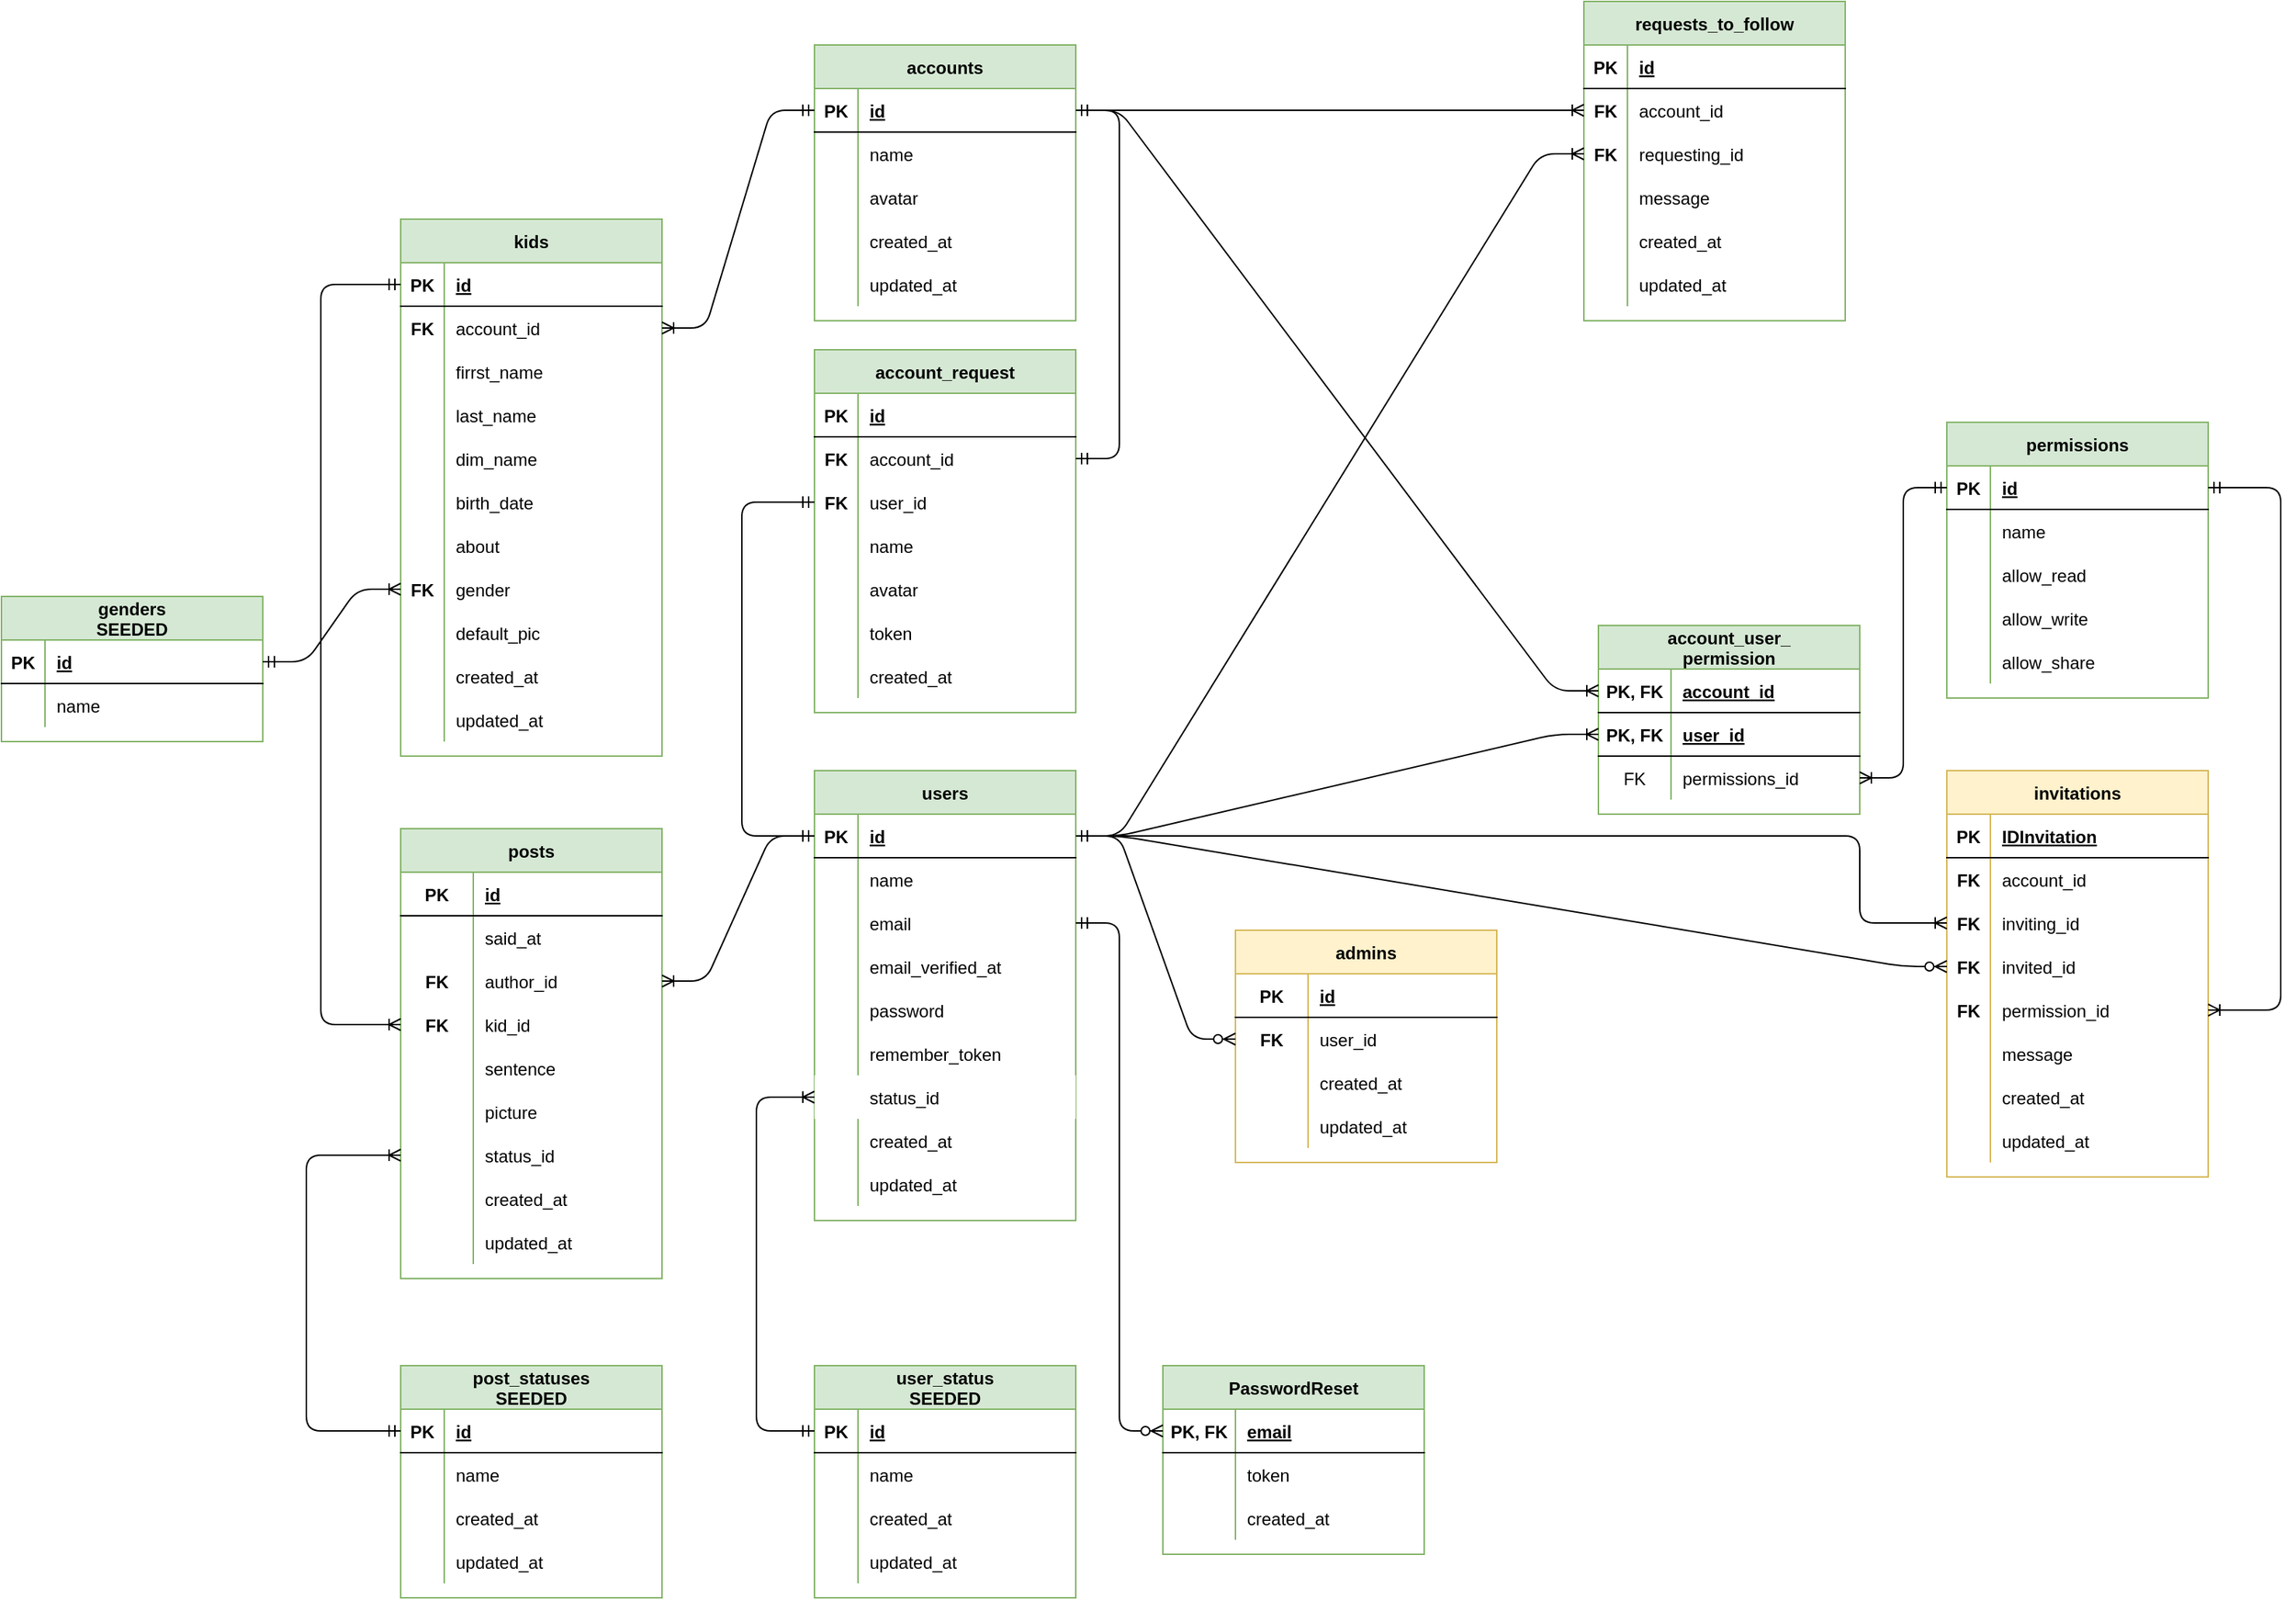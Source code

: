 <mxfile version="14.5.1" type="device"><diagram id="R2lEEEUBdFMjLlhIrx00" name="Page-1"><mxGraphModel dx="1422" dy="1922" grid="1" gridSize="10" guides="1" tooltips="1" connect="1" arrows="1" fold="1" page="1" pageScale="1" pageWidth="850" pageHeight="1100" math="0" shadow="0" extFonts="Permanent Marker^https://fonts.googleapis.com/css?family=Permanent+Marker"><root><mxCell id="0"/><mxCell id="1" parent="0"/><mxCell id="VxfHNi6ACXyEScnyRgKW-1" value="posts" style="shape=table;startSize=30;container=1;collapsible=1;childLayout=tableLayout;fixedRows=1;rowLines=0;fontStyle=1;align=center;resizeLast=1;fillColor=#d5e8d4;strokeColor=#82b366;" parent="1" vertex="1"><mxGeometry x="325" y="510" width="180" height="310" as="geometry"/></mxCell><mxCell id="VxfHNi6ACXyEScnyRgKW-2" value="" style="shape=partialRectangle;collapsible=0;dropTarget=0;pointerEvents=0;fillColor=none;top=0;left=0;bottom=1;right=0;points=[[0,0.5],[1,0.5]];portConstraint=eastwest;" parent="VxfHNi6ACXyEScnyRgKW-1" vertex="1"><mxGeometry y="30" width="180" height="30" as="geometry"/></mxCell><mxCell id="VxfHNi6ACXyEScnyRgKW-3" value="PK" style="shape=partialRectangle;connectable=0;fillColor=none;top=0;left=0;bottom=0;right=0;fontStyle=1;overflow=hidden;" parent="VxfHNi6ACXyEScnyRgKW-2" vertex="1"><mxGeometry width="50" height="30" as="geometry"/></mxCell><mxCell id="VxfHNi6ACXyEScnyRgKW-4" value="id" style="shape=partialRectangle;connectable=0;fillColor=none;top=0;left=0;bottom=0;right=0;align=left;spacingLeft=6;fontStyle=5;overflow=hidden;" parent="VxfHNi6ACXyEScnyRgKW-2" vertex="1"><mxGeometry x="50" width="130" height="30" as="geometry"/></mxCell><mxCell id="VxfHNi6ACXyEScnyRgKW-8" value="" style="shape=partialRectangle;collapsible=0;dropTarget=0;pointerEvents=0;fillColor=none;top=0;left=0;bottom=0;right=0;points=[[0,0.5],[1,0.5]];portConstraint=eastwest;" parent="VxfHNi6ACXyEScnyRgKW-1" vertex="1"><mxGeometry y="60" width="180" height="30" as="geometry"/></mxCell><mxCell id="VxfHNi6ACXyEScnyRgKW-9" value="" style="shape=partialRectangle;connectable=0;fillColor=none;top=0;left=0;bottom=0;right=0;editable=1;overflow=hidden;" parent="VxfHNi6ACXyEScnyRgKW-8" vertex="1"><mxGeometry width="50" height="30" as="geometry"/></mxCell><mxCell id="VxfHNi6ACXyEScnyRgKW-10" value="said_at" style="shape=partialRectangle;connectable=0;fillColor=none;top=0;left=0;bottom=0;right=0;align=left;spacingLeft=6;overflow=hidden;" parent="VxfHNi6ACXyEScnyRgKW-8" vertex="1"><mxGeometry x="50" width="130" height="30" as="geometry"/></mxCell><mxCell id="VxfHNi6ACXyEScnyRgKW-23" value="" style="shape=partialRectangle;collapsible=0;dropTarget=0;pointerEvents=0;fillColor=none;top=0;left=0;bottom=0;right=0;points=[[0,0.5],[1,0.5]];portConstraint=eastwest;" parent="VxfHNi6ACXyEScnyRgKW-1" vertex="1"><mxGeometry y="90" width="180" height="30" as="geometry"/></mxCell><mxCell id="VxfHNi6ACXyEScnyRgKW-24" value="FK" style="shape=partialRectangle;connectable=0;fillColor=none;top=0;left=0;bottom=0;right=0;editable=1;overflow=hidden;fontStyle=1" parent="VxfHNi6ACXyEScnyRgKW-23" vertex="1"><mxGeometry width="50" height="30" as="geometry"/></mxCell><mxCell id="VxfHNi6ACXyEScnyRgKW-25" value="author_id" style="shape=partialRectangle;connectable=0;fillColor=none;top=0;left=0;bottom=0;right=0;align=left;spacingLeft=6;overflow=hidden;" parent="VxfHNi6ACXyEScnyRgKW-23" vertex="1"><mxGeometry x="50" width="130" height="30" as="geometry"/></mxCell><mxCell id="VxfHNi6ACXyEScnyRgKW-14" value="" style="shape=partialRectangle;collapsible=0;dropTarget=0;pointerEvents=0;fillColor=none;top=0;left=0;bottom=0;right=0;points=[[0,0.5],[1,0.5]];portConstraint=eastwest;" parent="VxfHNi6ACXyEScnyRgKW-1" vertex="1"><mxGeometry y="120" width="180" height="30" as="geometry"/></mxCell><mxCell id="VxfHNi6ACXyEScnyRgKW-15" value="FK" style="shape=partialRectangle;connectable=0;fillColor=none;top=0;left=0;bottom=0;right=0;editable=1;overflow=hidden;fontStyle=1" parent="VxfHNi6ACXyEScnyRgKW-14" vertex="1"><mxGeometry width="50" height="30" as="geometry"/></mxCell><mxCell id="VxfHNi6ACXyEScnyRgKW-16" value="kid_id" style="shape=partialRectangle;connectable=0;fillColor=none;top=0;left=0;bottom=0;right=0;align=left;spacingLeft=6;overflow=hidden;" parent="VxfHNi6ACXyEScnyRgKW-14" vertex="1"><mxGeometry x="50" width="130" height="30" as="geometry"/></mxCell><mxCell id="VxfHNi6ACXyEScnyRgKW-17" value="" style="shape=partialRectangle;collapsible=0;dropTarget=0;pointerEvents=0;fillColor=none;top=0;left=0;bottom=0;right=0;points=[[0,0.5],[1,0.5]];portConstraint=eastwest;" parent="VxfHNi6ACXyEScnyRgKW-1" vertex="1"><mxGeometry y="150" width="180" height="30" as="geometry"/></mxCell><mxCell id="VxfHNi6ACXyEScnyRgKW-18" value="" style="shape=partialRectangle;connectable=0;fillColor=none;top=0;left=0;bottom=0;right=0;editable=1;overflow=hidden;" parent="VxfHNi6ACXyEScnyRgKW-17" vertex="1"><mxGeometry width="50" height="30" as="geometry"/></mxCell><mxCell id="VxfHNi6ACXyEScnyRgKW-19" value="sentence" style="shape=partialRectangle;connectable=0;fillColor=none;top=0;left=0;bottom=0;right=0;align=left;spacingLeft=6;overflow=hidden;" parent="VxfHNi6ACXyEScnyRgKW-17" vertex="1"><mxGeometry x="50" width="130" height="30" as="geometry"/></mxCell><mxCell id="VxfHNi6ACXyEScnyRgKW-20" value="" style="shape=partialRectangle;collapsible=0;dropTarget=0;pointerEvents=0;fillColor=none;top=0;left=0;bottom=0;right=0;points=[[0,0.5],[1,0.5]];portConstraint=eastwest;" parent="VxfHNi6ACXyEScnyRgKW-1" vertex="1"><mxGeometry y="180" width="180" height="30" as="geometry"/></mxCell><mxCell id="VxfHNi6ACXyEScnyRgKW-21" value="" style="shape=partialRectangle;connectable=0;fillColor=none;top=0;left=0;bottom=0;right=0;editable=1;overflow=hidden;" parent="VxfHNi6ACXyEScnyRgKW-20" vertex="1"><mxGeometry width="50" height="30" as="geometry"/></mxCell><mxCell id="VxfHNi6ACXyEScnyRgKW-22" value="picture" style="shape=partialRectangle;connectable=0;fillColor=none;top=0;left=0;bottom=0;right=0;align=left;spacingLeft=6;overflow=hidden;" parent="VxfHNi6ACXyEScnyRgKW-20" vertex="1"><mxGeometry x="50" width="130" height="30" as="geometry"/></mxCell><mxCell id="AlrplTYSOt6CM-YPkf51-18" value="" style="shape=partialRectangle;collapsible=0;dropTarget=0;pointerEvents=0;fillColor=none;top=0;left=0;bottom=0;right=0;points=[[0,0.5],[1,0.5]];portConstraint=eastwest;" parent="VxfHNi6ACXyEScnyRgKW-1" vertex="1"><mxGeometry y="210" width="180" height="30" as="geometry"/></mxCell><mxCell id="AlrplTYSOt6CM-YPkf51-19" value="" style="shape=partialRectangle;connectable=0;fillColor=none;top=0;left=0;bottom=0;right=0;editable=1;overflow=hidden;" parent="AlrplTYSOt6CM-YPkf51-18" vertex="1"><mxGeometry width="50" height="30" as="geometry"/></mxCell><mxCell id="AlrplTYSOt6CM-YPkf51-20" value="status_id" style="shape=partialRectangle;connectable=0;fillColor=none;top=0;left=0;bottom=0;right=0;align=left;spacingLeft=6;overflow=hidden;" parent="AlrplTYSOt6CM-YPkf51-18" vertex="1"><mxGeometry x="50" width="130" height="30" as="geometry"/></mxCell><mxCell id="AlrplTYSOt6CM-YPkf51-84" value="" style="shape=partialRectangle;collapsible=0;dropTarget=0;pointerEvents=0;fillColor=none;top=0;left=0;bottom=0;right=0;points=[[0,0.5],[1,0.5]];portConstraint=eastwest;" parent="VxfHNi6ACXyEScnyRgKW-1" vertex="1"><mxGeometry y="240" width="180" height="30" as="geometry"/></mxCell><mxCell id="AlrplTYSOt6CM-YPkf51-85" value="" style="shape=partialRectangle;connectable=0;fillColor=none;top=0;left=0;bottom=0;right=0;editable=1;overflow=hidden;" parent="AlrplTYSOt6CM-YPkf51-84" vertex="1"><mxGeometry width="50" height="30" as="geometry"/></mxCell><mxCell id="AlrplTYSOt6CM-YPkf51-86" value="created_at" style="shape=partialRectangle;connectable=0;fillColor=none;top=0;left=0;bottom=0;right=0;align=left;spacingLeft=6;overflow=hidden;" parent="AlrplTYSOt6CM-YPkf51-84" vertex="1"><mxGeometry x="50" width="130" height="30" as="geometry"/></mxCell><mxCell id="AlrplTYSOt6CM-YPkf51-87" value="" style="shape=partialRectangle;collapsible=0;dropTarget=0;pointerEvents=0;fillColor=none;top=0;left=0;bottom=0;right=0;points=[[0,0.5],[1,0.5]];portConstraint=eastwest;" parent="VxfHNi6ACXyEScnyRgKW-1" vertex="1"><mxGeometry y="270" width="180" height="30" as="geometry"/></mxCell><mxCell id="AlrplTYSOt6CM-YPkf51-88" value="" style="shape=partialRectangle;connectable=0;fillColor=none;top=0;left=0;bottom=0;right=0;editable=1;overflow=hidden;" parent="AlrplTYSOt6CM-YPkf51-87" vertex="1"><mxGeometry width="50" height="30" as="geometry"/></mxCell><mxCell id="AlrplTYSOt6CM-YPkf51-89" value="updated_at" style="shape=partialRectangle;connectable=0;fillColor=none;top=0;left=0;bottom=0;right=0;align=left;spacingLeft=6;overflow=hidden;" parent="AlrplTYSOt6CM-YPkf51-87" vertex="1"><mxGeometry x="50" width="130" height="30" as="geometry"/></mxCell><mxCell id="VxfHNi6ACXyEScnyRgKW-29" value="accounts" style="shape=table;startSize=30;container=1;collapsible=1;childLayout=tableLayout;fixedRows=1;rowLines=0;fontStyle=1;align=center;resizeLast=1;fillColor=#d5e8d4;strokeColor=#82b366;" parent="1" vertex="1"><mxGeometry x="610" y="-30" width="180" height="190" as="geometry"/></mxCell><mxCell id="VxfHNi6ACXyEScnyRgKW-30" value="" style="shape=partialRectangle;collapsible=0;dropTarget=0;pointerEvents=0;fillColor=none;top=0;left=0;bottom=1;right=0;points=[[0,0.5],[1,0.5]];portConstraint=eastwest;" parent="VxfHNi6ACXyEScnyRgKW-29" vertex="1"><mxGeometry y="30" width="180" height="30" as="geometry"/></mxCell><mxCell id="VxfHNi6ACXyEScnyRgKW-31" value="PK" style="shape=partialRectangle;connectable=0;fillColor=none;top=0;left=0;bottom=0;right=0;fontStyle=1;overflow=hidden;" parent="VxfHNi6ACXyEScnyRgKW-30" vertex="1"><mxGeometry width="30" height="30" as="geometry"/></mxCell><mxCell id="VxfHNi6ACXyEScnyRgKW-32" value="id" style="shape=partialRectangle;connectable=0;fillColor=none;top=0;left=0;bottom=0;right=0;align=left;spacingLeft=6;fontStyle=5;overflow=hidden;" parent="VxfHNi6ACXyEScnyRgKW-30" vertex="1"><mxGeometry x="30" width="150" height="30" as="geometry"/></mxCell><mxCell id="VxfHNi6ACXyEScnyRgKW-36" value="" style="shape=partialRectangle;collapsible=0;dropTarget=0;pointerEvents=0;fillColor=none;top=0;left=0;bottom=0;right=0;points=[[0,0.5],[1,0.5]];portConstraint=eastwest;" parent="VxfHNi6ACXyEScnyRgKW-29" vertex="1"><mxGeometry y="60" width="180" height="30" as="geometry"/></mxCell><mxCell id="VxfHNi6ACXyEScnyRgKW-37" value="" style="shape=partialRectangle;connectable=0;fillColor=none;top=0;left=0;bottom=0;right=0;editable=1;overflow=hidden;" parent="VxfHNi6ACXyEScnyRgKW-36" vertex="1"><mxGeometry width="30" height="30" as="geometry"/></mxCell><mxCell id="VxfHNi6ACXyEScnyRgKW-38" value="name" style="shape=partialRectangle;connectable=0;fillColor=none;top=0;left=0;bottom=0;right=0;align=left;spacingLeft=6;overflow=hidden;" parent="VxfHNi6ACXyEScnyRgKW-36" vertex="1"><mxGeometry x="30" width="150" height="30" as="geometry"/></mxCell><mxCell id="VxfHNi6ACXyEScnyRgKW-72" value="" style="shape=partialRectangle;collapsible=0;dropTarget=0;pointerEvents=0;fillColor=none;top=0;left=0;bottom=0;right=0;points=[[0,0.5],[1,0.5]];portConstraint=eastwest;" parent="VxfHNi6ACXyEScnyRgKW-29" vertex="1"><mxGeometry y="90" width="180" height="30" as="geometry"/></mxCell><mxCell id="VxfHNi6ACXyEScnyRgKW-73" value="" style="shape=partialRectangle;connectable=0;fillColor=none;top=0;left=0;bottom=0;right=0;editable=1;overflow=hidden;" parent="VxfHNi6ACXyEScnyRgKW-72" vertex="1"><mxGeometry width="30" height="30" as="geometry"/></mxCell><mxCell id="VxfHNi6ACXyEScnyRgKW-74" value="avatar" style="shape=partialRectangle;connectable=0;fillColor=none;top=0;left=0;bottom=0;right=0;align=left;spacingLeft=6;overflow=hidden;" parent="VxfHNi6ACXyEScnyRgKW-72" vertex="1"><mxGeometry x="30" width="150" height="30" as="geometry"/></mxCell><mxCell id="AlrplTYSOt6CM-YPkf51-65" value="" style="shape=partialRectangle;collapsible=0;dropTarget=0;pointerEvents=0;fillColor=none;top=0;left=0;bottom=0;right=0;points=[[0,0.5],[1,0.5]];portConstraint=eastwest;" parent="VxfHNi6ACXyEScnyRgKW-29" vertex="1"><mxGeometry y="120" width="180" height="30" as="geometry"/></mxCell><mxCell id="AlrplTYSOt6CM-YPkf51-66" value="" style="shape=partialRectangle;connectable=0;fillColor=none;top=0;left=0;bottom=0;right=0;editable=1;overflow=hidden;" parent="AlrplTYSOt6CM-YPkf51-65" vertex="1"><mxGeometry width="30" height="30" as="geometry"/></mxCell><mxCell id="AlrplTYSOt6CM-YPkf51-67" value="created_at" style="shape=partialRectangle;connectable=0;fillColor=none;top=0;left=0;bottom=0;right=0;align=left;spacingLeft=6;overflow=hidden;" parent="AlrplTYSOt6CM-YPkf51-65" vertex="1"><mxGeometry x="30" width="150" height="30" as="geometry"/></mxCell><mxCell id="AlrplTYSOt6CM-YPkf51-68" value="" style="shape=partialRectangle;collapsible=0;dropTarget=0;pointerEvents=0;fillColor=none;top=0;left=0;bottom=0;right=0;points=[[0,0.5],[1,0.5]];portConstraint=eastwest;" parent="VxfHNi6ACXyEScnyRgKW-29" vertex="1"><mxGeometry y="150" width="180" height="30" as="geometry"/></mxCell><mxCell id="AlrplTYSOt6CM-YPkf51-69" value="" style="shape=partialRectangle;connectable=0;fillColor=none;top=0;left=0;bottom=0;right=0;editable=1;overflow=hidden;" parent="AlrplTYSOt6CM-YPkf51-68" vertex="1"><mxGeometry width="30" height="30" as="geometry"/></mxCell><mxCell id="AlrplTYSOt6CM-YPkf51-70" value="updated_at" style="shape=partialRectangle;connectable=0;fillColor=none;top=0;left=0;bottom=0;right=0;align=left;spacingLeft=6;overflow=hidden;" parent="AlrplTYSOt6CM-YPkf51-68" vertex="1"><mxGeometry x="30" width="150" height="30" as="geometry"/></mxCell><mxCell id="VxfHNi6ACXyEScnyRgKW-45" value="users" style="shape=table;startSize=30;container=1;collapsible=1;childLayout=tableLayout;fixedRows=1;rowLines=0;fontStyle=1;align=center;resizeLast=1;fillColor=#d5e8d4;strokeColor=#82b366;" parent="1" vertex="1"><mxGeometry x="610" y="470" width="180" height="310" as="geometry"/></mxCell><mxCell id="VxfHNi6ACXyEScnyRgKW-46" value="" style="shape=partialRectangle;collapsible=0;dropTarget=0;pointerEvents=0;fillColor=none;top=0;left=0;bottom=1;right=0;points=[[0,0.5],[1,0.5]];portConstraint=eastwest;" parent="VxfHNi6ACXyEScnyRgKW-45" vertex="1"><mxGeometry y="30" width="180" height="30" as="geometry"/></mxCell><mxCell id="VxfHNi6ACXyEScnyRgKW-47" value="PK" style="shape=partialRectangle;connectable=0;fillColor=none;top=0;left=0;bottom=0;right=0;fontStyle=1;overflow=hidden;" parent="VxfHNi6ACXyEScnyRgKW-46" vertex="1"><mxGeometry width="30" height="30" as="geometry"/></mxCell><mxCell id="VxfHNi6ACXyEScnyRgKW-48" value="id" style="shape=partialRectangle;connectable=0;fillColor=none;top=0;left=0;bottom=0;right=0;align=left;spacingLeft=6;fontStyle=5;overflow=hidden;" parent="VxfHNi6ACXyEScnyRgKW-46" vertex="1"><mxGeometry x="30" width="150" height="30" as="geometry"/></mxCell><mxCell id="VxfHNi6ACXyEScnyRgKW-49" value="" style="shape=partialRectangle;collapsible=0;dropTarget=0;pointerEvents=0;fillColor=none;top=0;left=0;bottom=0;right=0;points=[[0,0.5],[1,0.5]];portConstraint=eastwest;" parent="VxfHNi6ACXyEScnyRgKW-45" vertex="1"><mxGeometry y="60" width="180" height="30" as="geometry"/></mxCell><mxCell id="VxfHNi6ACXyEScnyRgKW-50" value="" style="shape=partialRectangle;connectable=0;fillColor=none;top=0;left=0;bottom=0;right=0;editable=1;overflow=hidden;" parent="VxfHNi6ACXyEScnyRgKW-49" vertex="1"><mxGeometry width="30" height="30" as="geometry"/></mxCell><mxCell id="VxfHNi6ACXyEScnyRgKW-51" value="name" style="shape=partialRectangle;connectable=0;fillColor=none;top=0;left=0;bottom=0;right=0;align=left;spacingLeft=6;overflow=hidden;" parent="VxfHNi6ACXyEScnyRgKW-49" vertex="1"><mxGeometry x="30" width="150" height="30" as="geometry"/></mxCell><mxCell id="VxfHNi6ACXyEScnyRgKW-52" value="" style="shape=partialRectangle;collapsible=0;dropTarget=0;pointerEvents=0;fillColor=none;top=0;left=0;bottom=0;right=0;points=[[0,0.5],[1,0.5]];portConstraint=eastwest;" parent="VxfHNi6ACXyEScnyRgKW-45" vertex="1"><mxGeometry y="90" width="180" height="30" as="geometry"/></mxCell><mxCell id="VxfHNi6ACXyEScnyRgKW-53" value="" style="shape=partialRectangle;connectable=0;fillColor=none;top=0;left=0;bottom=0;right=0;editable=1;overflow=hidden;" parent="VxfHNi6ACXyEScnyRgKW-52" vertex="1"><mxGeometry width="30" height="30" as="geometry"/></mxCell><mxCell id="VxfHNi6ACXyEScnyRgKW-54" value="email" style="shape=partialRectangle;connectable=0;fillColor=none;top=0;left=0;bottom=0;right=0;align=left;spacingLeft=6;overflow=hidden;" parent="VxfHNi6ACXyEScnyRgKW-52" vertex="1"><mxGeometry x="30" width="150" height="30" as="geometry"/></mxCell><mxCell id="VxfHNi6ACXyEScnyRgKW-75" value="" style="shape=partialRectangle;collapsible=0;dropTarget=0;pointerEvents=0;fillColor=none;top=0;left=0;bottom=0;right=0;points=[[0,0.5],[1,0.5]];portConstraint=eastwest;" parent="VxfHNi6ACXyEScnyRgKW-45" vertex="1"><mxGeometry y="120" width="180" height="30" as="geometry"/></mxCell><mxCell id="VxfHNi6ACXyEScnyRgKW-76" value="" style="shape=partialRectangle;connectable=0;fillColor=none;top=0;left=0;bottom=0;right=0;editable=1;overflow=hidden;" parent="VxfHNi6ACXyEScnyRgKW-75" vertex="1"><mxGeometry width="30" height="30" as="geometry"/></mxCell><mxCell id="VxfHNi6ACXyEScnyRgKW-77" value="email_verified_at" style="shape=partialRectangle;connectable=0;fillColor=none;top=0;left=0;bottom=0;right=0;align=left;spacingLeft=6;overflow=hidden;" parent="VxfHNi6ACXyEScnyRgKW-75" vertex="1"><mxGeometry x="30" width="150" height="30" as="geometry"/></mxCell><mxCell id="VxfHNi6ACXyEScnyRgKW-241" value="" style="shape=partialRectangle;collapsible=0;dropTarget=0;pointerEvents=0;fillColor=none;top=0;left=0;bottom=0;right=0;points=[[0,0.5],[1,0.5]];portConstraint=eastwest;" parent="VxfHNi6ACXyEScnyRgKW-45" vertex="1"><mxGeometry y="150" width="180" height="30" as="geometry"/></mxCell><mxCell id="VxfHNi6ACXyEScnyRgKW-242" value="" style="shape=partialRectangle;connectable=0;fillColor=none;top=0;left=0;bottom=0;right=0;editable=1;overflow=hidden;" parent="VxfHNi6ACXyEScnyRgKW-241" vertex="1"><mxGeometry width="30" height="30" as="geometry"/></mxCell><mxCell id="VxfHNi6ACXyEScnyRgKW-243" value="password" style="shape=partialRectangle;connectable=0;fillColor=none;top=0;left=0;bottom=0;right=0;align=left;spacingLeft=6;overflow=hidden;" parent="VxfHNi6ACXyEScnyRgKW-241" vertex="1"><mxGeometry x="30" width="150" height="30" as="geometry"/></mxCell><mxCell id="VxfHNi6ACXyEScnyRgKW-55" value="" style="shape=partialRectangle;collapsible=0;dropTarget=0;pointerEvents=0;fillColor=none;top=0;left=0;bottom=0;right=0;points=[[0,0.5],[1,0.5]];portConstraint=eastwest;" parent="VxfHNi6ACXyEScnyRgKW-45" vertex="1"><mxGeometry y="180" width="180" height="30" as="geometry"/></mxCell><mxCell id="VxfHNi6ACXyEScnyRgKW-56" value="" style="shape=partialRectangle;connectable=0;fillColor=none;top=0;left=0;bottom=0;right=0;editable=1;overflow=hidden;" parent="VxfHNi6ACXyEScnyRgKW-55" vertex="1"><mxGeometry width="30" height="30" as="geometry"/></mxCell><mxCell id="VxfHNi6ACXyEScnyRgKW-57" value="remember_token" style="shape=partialRectangle;connectable=0;fillColor=none;top=0;left=0;bottom=0;right=0;align=left;spacingLeft=6;overflow=hidden;" parent="VxfHNi6ACXyEScnyRgKW-55" vertex="1"><mxGeometry x="30" width="150" height="30" as="geometry"/></mxCell><mxCell id="AlrplTYSOt6CM-YPkf51-1" value="" style="shape=partialRectangle;collapsible=0;dropTarget=0;pointerEvents=0;top=0;left=0;bottom=0;right=0;points=[[0,0.5],[1,0.5]];portConstraint=eastwest;" parent="VxfHNi6ACXyEScnyRgKW-45" vertex="1"><mxGeometry y="210" width="180" height="30" as="geometry"/></mxCell><mxCell id="AlrplTYSOt6CM-YPkf51-2" value="" style="shape=partialRectangle;connectable=0;fillColor=none;top=0;left=0;bottom=0;right=0;editable=1;overflow=hidden;" parent="AlrplTYSOt6CM-YPkf51-1" vertex="1"><mxGeometry width="30" height="30" as="geometry"/></mxCell><mxCell id="AlrplTYSOt6CM-YPkf51-3" value="status_id" style="shape=partialRectangle;connectable=0;top=0;left=0;bottom=0;right=0;align=left;spacingLeft=6;overflow=hidden;fillColor=none;" parent="AlrplTYSOt6CM-YPkf51-1" vertex="1"><mxGeometry x="30" width="150" height="30" as="geometry"/></mxCell><mxCell id="AlrplTYSOt6CM-YPkf51-36" value="" style="shape=partialRectangle;collapsible=0;dropTarget=0;pointerEvents=0;fillColor=none;top=0;left=0;bottom=0;right=0;points=[[0,0.5],[1,0.5]];portConstraint=eastwest;" parent="VxfHNi6ACXyEScnyRgKW-45" vertex="1"><mxGeometry y="240" width="180" height="30" as="geometry"/></mxCell><mxCell id="AlrplTYSOt6CM-YPkf51-37" value="" style="shape=partialRectangle;connectable=0;fillColor=none;top=0;left=0;bottom=0;right=0;editable=1;overflow=hidden;" parent="AlrplTYSOt6CM-YPkf51-36" vertex="1"><mxGeometry width="30" height="30" as="geometry"/></mxCell><mxCell id="AlrplTYSOt6CM-YPkf51-38" value="created_at" style="shape=partialRectangle;connectable=0;fillColor=none;top=0;left=0;bottom=0;right=0;align=left;spacingLeft=6;overflow=hidden;" parent="AlrplTYSOt6CM-YPkf51-36" vertex="1"><mxGeometry x="30" width="150" height="30" as="geometry"/></mxCell><mxCell id="AlrplTYSOt6CM-YPkf51-39" value="" style="shape=partialRectangle;collapsible=0;dropTarget=0;pointerEvents=0;fillColor=none;top=0;left=0;bottom=0;right=0;points=[[0,0.5],[1,0.5]];portConstraint=eastwest;" parent="VxfHNi6ACXyEScnyRgKW-45" vertex="1"><mxGeometry y="270" width="180" height="30" as="geometry"/></mxCell><mxCell id="AlrplTYSOt6CM-YPkf51-40" value="" style="shape=partialRectangle;connectable=0;fillColor=none;top=0;left=0;bottom=0;right=0;editable=1;overflow=hidden;" parent="AlrplTYSOt6CM-YPkf51-39" vertex="1"><mxGeometry width="30" height="30" as="geometry"/></mxCell><mxCell id="AlrplTYSOt6CM-YPkf51-41" value="updated_at" style="shape=partialRectangle;connectable=0;fillColor=none;top=0;left=0;bottom=0;right=0;align=left;spacingLeft=6;overflow=hidden;" parent="AlrplTYSOt6CM-YPkf51-39" vertex="1"><mxGeometry x="30" width="150" height="30" as="geometry"/></mxCell><mxCell id="VxfHNi6ACXyEScnyRgKW-59" value="permissions" style="shape=table;startSize=30;container=1;collapsible=1;childLayout=tableLayout;fixedRows=1;rowLines=0;fontStyle=1;align=center;resizeLast=1;fillColor=#d5e8d4;strokeColor=#82b366;" parent="1" vertex="1"><mxGeometry x="1390" y="230" width="180" height="190" as="geometry"/></mxCell><mxCell id="VxfHNi6ACXyEScnyRgKW-60" value="" style="shape=partialRectangle;collapsible=0;dropTarget=0;pointerEvents=0;fillColor=none;top=0;left=0;bottom=1;right=0;points=[[0,0.5],[1,0.5]];portConstraint=eastwest;" parent="VxfHNi6ACXyEScnyRgKW-59" vertex="1"><mxGeometry y="30" width="180" height="30" as="geometry"/></mxCell><mxCell id="VxfHNi6ACXyEScnyRgKW-61" value="PK" style="shape=partialRectangle;connectable=0;fillColor=none;top=0;left=0;bottom=0;right=0;fontStyle=1;overflow=hidden;" parent="VxfHNi6ACXyEScnyRgKW-60" vertex="1"><mxGeometry width="30" height="30" as="geometry"/></mxCell><mxCell id="VxfHNi6ACXyEScnyRgKW-62" value="id" style="shape=partialRectangle;connectable=0;fillColor=none;top=0;left=0;bottom=0;right=0;align=left;spacingLeft=6;fontStyle=5;overflow=hidden;" parent="VxfHNi6ACXyEScnyRgKW-60" vertex="1"><mxGeometry x="30" width="150" height="30" as="geometry"/></mxCell><mxCell id="VxfHNi6ACXyEScnyRgKW-63" value="" style="shape=partialRectangle;collapsible=0;dropTarget=0;pointerEvents=0;fillColor=none;top=0;left=0;bottom=0;right=0;points=[[0,0.5],[1,0.5]];portConstraint=eastwest;" parent="VxfHNi6ACXyEScnyRgKW-59" vertex="1"><mxGeometry y="60" width="180" height="30" as="geometry"/></mxCell><mxCell id="VxfHNi6ACXyEScnyRgKW-64" value="" style="shape=partialRectangle;connectable=0;fillColor=none;top=0;left=0;bottom=0;right=0;editable=1;overflow=hidden;" parent="VxfHNi6ACXyEScnyRgKW-63" vertex="1"><mxGeometry width="30" height="30" as="geometry"/></mxCell><mxCell id="VxfHNi6ACXyEScnyRgKW-65" value="name" style="shape=partialRectangle;connectable=0;fillColor=none;top=0;left=0;bottom=0;right=0;align=left;spacingLeft=6;overflow=hidden;" parent="VxfHNi6ACXyEScnyRgKW-63" vertex="1"><mxGeometry x="30" width="150" height="30" as="geometry"/></mxCell><mxCell id="VxfHNi6ACXyEScnyRgKW-66" value="" style="shape=partialRectangle;collapsible=0;dropTarget=0;pointerEvents=0;fillColor=none;top=0;left=0;bottom=0;right=0;points=[[0,0.5],[1,0.5]];portConstraint=eastwest;" parent="VxfHNi6ACXyEScnyRgKW-59" vertex="1"><mxGeometry y="90" width="180" height="30" as="geometry"/></mxCell><mxCell id="VxfHNi6ACXyEScnyRgKW-67" value="" style="shape=partialRectangle;connectable=0;fillColor=none;top=0;left=0;bottom=0;right=0;editable=1;overflow=hidden;" parent="VxfHNi6ACXyEScnyRgKW-66" vertex="1"><mxGeometry width="30" height="30" as="geometry"/></mxCell><mxCell id="VxfHNi6ACXyEScnyRgKW-68" value="allow_read" style="shape=partialRectangle;connectable=0;fillColor=none;top=0;left=0;bottom=0;right=0;align=left;spacingLeft=6;overflow=hidden;" parent="VxfHNi6ACXyEScnyRgKW-66" vertex="1"><mxGeometry x="30" width="150" height="30" as="geometry"/></mxCell><mxCell id="VxfHNi6ACXyEScnyRgKW-69" value="" style="shape=partialRectangle;collapsible=0;dropTarget=0;pointerEvents=0;fillColor=none;top=0;left=0;bottom=0;right=0;points=[[0,0.5],[1,0.5]];portConstraint=eastwest;" parent="VxfHNi6ACXyEScnyRgKW-59" vertex="1"><mxGeometry y="120" width="180" height="30" as="geometry"/></mxCell><mxCell id="VxfHNi6ACXyEScnyRgKW-70" value="" style="shape=partialRectangle;connectable=0;fillColor=none;top=0;left=0;bottom=0;right=0;editable=1;overflow=hidden;" parent="VxfHNi6ACXyEScnyRgKW-69" vertex="1"><mxGeometry width="30" height="30" as="geometry"/></mxCell><mxCell id="VxfHNi6ACXyEScnyRgKW-71" value="allow_write" style="shape=partialRectangle;connectable=0;fillColor=none;top=0;left=0;bottom=0;right=0;align=left;spacingLeft=6;overflow=hidden;" parent="VxfHNi6ACXyEScnyRgKW-69" vertex="1"><mxGeometry x="30" width="150" height="30" as="geometry"/></mxCell><mxCell id="VxfHNi6ACXyEScnyRgKW-181" value="" style="shape=partialRectangle;collapsible=0;dropTarget=0;pointerEvents=0;fillColor=none;top=0;left=0;bottom=0;right=0;points=[[0,0.5],[1,0.5]];portConstraint=eastwest;" parent="VxfHNi6ACXyEScnyRgKW-59" vertex="1"><mxGeometry y="150" width="180" height="30" as="geometry"/></mxCell><mxCell id="VxfHNi6ACXyEScnyRgKW-182" value="" style="shape=partialRectangle;connectable=0;fillColor=none;top=0;left=0;bottom=0;right=0;editable=1;overflow=hidden;" parent="VxfHNi6ACXyEScnyRgKW-181" vertex="1"><mxGeometry width="30" height="30" as="geometry"/></mxCell><mxCell id="VxfHNi6ACXyEScnyRgKW-183" value="allow_share" style="shape=partialRectangle;connectable=0;fillColor=none;top=0;left=0;bottom=0;right=0;align=left;spacingLeft=6;overflow=hidden;" parent="VxfHNi6ACXyEScnyRgKW-181" vertex="1"><mxGeometry x="30" width="150" height="30" as="geometry"/></mxCell><mxCell id="VxfHNi6ACXyEScnyRgKW-78" value="kids" style="shape=table;startSize=30;container=1;collapsible=1;childLayout=tableLayout;fixedRows=1;rowLines=0;fontStyle=1;align=center;resizeLast=1;fillColor=#d5e8d4;strokeColor=#82b366;" parent="1" vertex="1"><mxGeometry x="325" y="90" width="180" height="370" as="geometry"/></mxCell><mxCell id="VxfHNi6ACXyEScnyRgKW-79" value="" style="shape=partialRectangle;collapsible=0;dropTarget=0;pointerEvents=0;fillColor=none;top=0;left=0;bottom=1;right=0;points=[[0,0.5],[1,0.5]];portConstraint=eastwest;" parent="VxfHNi6ACXyEScnyRgKW-78" vertex="1"><mxGeometry y="30" width="180" height="30" as="geometry"/></mxCell><mxCell id="VxfHNi6ACXyEScnyRgKW-80" value="PK" style="shape=partialRectangle;connectable=0;fillColor=none;top=0;left=0;bottom=0;right=0;fontStyle=1;overflow=hidden;" parent="VxfHNi6ACXyEScnyRgKW-79" vertex="1"><mxGeometry width="30" height="30" as="geometry"/></mxCell><mxCell id="VxfHNi6ACXyEScnyRgKW-81" value="id" style="shape=partialRectangle;connectable=0;fillColor=none;top=0;left=0;bottom=0;right=0;align=left;spacingLeft=6;fontStyle=5;overflow=hidden;" parent="VxfHNi6ACXyEScnyRgKW-79" vertex="1"><mxGeometry x="30" width="150" height="30" as="geometry"/></mxCell><mxCell id="VxfHNi6ACXyEScnyRgKW-82" value="" style="shape=partialRectangle;collapsible=0;dropTarget=0;pointerEvents=0;fillColor=none;top=0;left=0;bottom=0;right=0;points=[[0,0.5],[1,0.5]];portConstraint=eastwest;" parent="VxfHNi6ACXyEScnyRgKW-78" vertex="1"><mxGeometry y="60" width="180" height="30" as="geometry"/></mxCell><mxCell id="VxfHNi6ACXyEScnyRgKW-83" value="FK" style="shape=partialRectangle;connectable=0;fillColor=none;top=0;left=0;bottom=0;right=0;editable=1;overflow=hidden;fontStyle=1" parent="VxfHNi6ACXyEScnyRgKW-82" vertex="1"><mxGeometry width="30" height="30" as="geometry"/></mxCell><mxCell id="VxfHNi6ACXyEScnyRgKW-84" value="account_id" style="shape=partialRectangle;connectable=0;fillColor=none;top=0;left=0;bottom=0;right=0;align=left;spacingLeft=6;overflow=hidden;" parent="VxfHNi6ACXyEScnyRgKW-82" vertex="1"><mxGeometry x="30" width="150" height="30" as="geometry"/></mxCell><mxCell id="VxfHNi6ACXyEScnyRgKW-237" value="" style="shape=partialRectangle;collapsible=0;dropTarget=0;pointerEvents=0;fillColor=none;top=0;left=0;bottom=0;right=0;points=[[0,0.5],[1,0.5]];portConstraint=eastwest;" parent="VxfHNi6ACXyEScnyRgKW-78" vertex="1"><mxGeometry y="90" width="180" height="30" as="geometry"/></mxCell><mxCell id="VxfHNi6ACXyEScnyRgKW-238" value="" style="shape=partialRectangle;connectable=0;fillColor=none;top=0;left=0;bottom=0;right=0;editable=1;overflow=hidden;" parent="VxfHNi6ACXyEScnyRgKW-237" vertex="1"><mxGeometry width="30" height="30" as="geometry"/></mxCell><mxCell id="VxfHNi6ACXyEScnyRgKW-239" value="firrst_name" style="shape=partialRectangle;connectable=0;fillColor=none;top=0;left=0;bottom=0;right=0;align=left;spacingLeft=6;overflow=hidden;" parent="VxfHNi6ACXyEScnyRgKW-237" vertex="1"><mxGeometry x="30" width="150" height="30" as="geometry"/></mxCell><mxCell id="VxfHNi6ACXyEScnyRgKW-85" value="" style="shape=partialRectangle;collapsible=0;dropTarget=0;pointerEvents=0;fillColor=none;top=0;left=0;bottom=0;right=0;points=[[0,0.5],[1,0.5]];portConstraint=eastwest;" parent="VxfHNi6ACXyEScnyRgKW-78" vertex="1"><mxGeometry y="120" width="180" height="30" as="geometry"/></mxCell><mxCell id="VxfHNi6ACXyEScnyRgKW-86" value="" style="shape=partialRectangle;connectable=0;fillColor=none;top=0;left=0;bottom=0;right=0;editable=1;overflow=hidden;" parent="VxfHNi6ACXyEScnyRgKW-85" vertex="1"><mxGeometry width="30" height="30" as="geometry"/></mxCell><mxCell id="VxfHNi6ACXyEScnyRgKW-87" value="last_name" style="shape=partialRectangle;connectable=0;fillColor=none;top=0;left=0;bottom=0;right=0;align=left;spacingLeft=6;overflow=hidden;" parent="VxfHNi6ACXyEScnyRgKW-85" vertex="1"><mxGeometry x="30" width="150" height="30" as="geometry"/></mxCell><mxCell id="VxfHNi6ACXyEScnyRgKW-94" value="" style="shape=partialRectangle;collapsible=0;dropTarget=0;pointerEvents=0;fillColor=none;top=0;left=0;bottom=0;right=0;points=[[0,0.5],[1,0.5]];portConstraint=eastwest;" parent="VxfHNi6ACXyEScnyRgKW-78" vertex="1"><mxGeometry y="150" width="180" height="30" as="geometry"/></mxCell><mxCell id="VxfHNi6ACXyEScnyRgKW-95" value="" style="shape=partialRectangle;connectable=0;fillColor=none;top=0;left=0;bottom=0;right=0;editable=1;overflow=hidden;" parent="VxfHNi6ACXyEScnyRgKW-94" vertex="1"><mxGeometry width="30" height="30" as="geometry"/></mxCell><mxCell id="VxfHNi6ACXyEScnyRgKW-96" value="dim_name" style="shape=partialRectangle;connectable=0;fillColor=none;top=0;left=0;bottom=0;right=0;align=left;spacingLeft=6;overflow=hidden;" parent="VxfHNi6ACXyEScnyRgKW-94" vertex="1"><mxGeometry x="30" width="150" height="30" as="geometry"/></mxCell><mxCell id="VxfHNi6ACXyEScnyRgKW-97" value="" style="shape=partialRectangle;collapsible=0;dropTarget=0;pointerEvents=0;fillColor=none;top=0;left=0;bottom=0;right=0;points=[[0,0.5],[1,0.5]];portConstraint=eastwest;" parent="VxfHNi6ACXyEScnyRgKW-78" vertex="1"><mxGeometry y="180" width="180" height="30" as="geometry"/></mxCell><mxCell id="VxfHNi6ACXyEScnyRgKW-98" value="" style="shape=partialRectangle;connectable=0;fillColor=none;top=0;left=0;bottom=0;right=0;editable=1;overflow=hidden;" parent="VxfHNi6ACXyEScnyRgKW-97" vertex="1"><mxGeometry width="30" height="30" as="geometry"/></mxCell><mxCell id="VxfHNi6ACXyEScnyRgKW-99" value="birth_date" style="shape=partialRectangle;connectable=0;fillColor=none;top=0;left=0;bottom=0;right=0;align=left;spacingLeft=6;overflow=hidden;" parent="VxfHNi6ACXyEScnyRgKW-97" vertex="1"><mxGeometry x="30" width="150" height="30" as="geometry"/></mxCell><mxCell id="VxfHNi6ACXyEScnyRgKW-100" value="" style="shape=partialRectangle;collapsible=0;dropTarget=0;pointerEvents=0;fillColor=none;top=0;left=0;bottom=0;right=0;points=[[0,0.5],[1,0.5]];portConstraint=eastwest;" parent="VxfHNi6ACXyEScnyRgKW-78" vertex="1"><mxGeometry y="210" width="180" height="30" as="geometry"/></mxCell><mxCell id="VxfHNi6ACXyEScnyRgKW-101" value="" style="shape=partialRectangle;connectable=0;fillColor=none;top=0;left=0;bottom=0;right=0;editable=1;overflow=hidden;" parent="VxfHNi6ACXyEScnyRgKW-100" vertex="1"><mxGeometry width="30" height="30" as="geometry"/></mxCell><mxCell id="VxfHNi6ACXyEScnyRgKW-102" value="about" style="shape=partialRectangle;connectable=0;fillColor=none;top=0;left=0;bottom=0;right=0;align=left;spacingLeft=6;overflow=hidden;" parent="VxfHNi6ACXyEScnyRgKW-100" vertex="1"><mxGeometry x="30" width="150" height="30" as="geometry"/></mxCell><mxCell id="VxfHNi6ACXyEScnyRgKW-91" value="" style="shape=partialRectangle;collapsible=0;dropTarget=0;pointerEvents=0;fillColor=none;top=0;left=0;bottom=0;right=0;points=[[0,0.5],[1,0.5]];portConstraint=eastwest;" parent="VxfHNi6ACXyEScnyRgKW-78" vertex="1"><mxGeometry y="240" width="180" height="30" as="geometry"/></mxCell><mxCell id="VxfHNi6ACXyEScnyRgKW-92" value="FK" style="shape=partialRectangle;connectable=0;fillColor=none;top=0;left=0;bottom=0;right=0;editable=1;overflow=hidden;fontStyle=1" parent="VxfHNi6ACXyEScnyRgKW-91" vertex="1"><mxGeometry width="30" height="30" as="geometry"/></mxCell><mxCell id="VxfHNi6ACXyEScnyRgKW-93" value="gender" style="shape=partialRectangle;connectable=0;fillColor=none;top=0;left=0;bottom=0;right=0;align=left;spacingLeft=6;overflow=hidden;" parent="VxfHNi6ACXyEScnyRgKW-91" vertex="1"><mxGeometry x="30" width="150" height="30" as="geometry"/></mxCell><mxCell id="VxfHNi6ACXyEScnyRgKW-103" value="" style="shape=partialRectangle;collapsible=0;dropTarget=0;pointerEvents=0;fillColor=none;top=0;left=0;bottom=0;right=0;points=[[0,0.5],[1,0.5]];portConstraint=eastwest;" parent="VxfHNi6ACXyEScnyRgKW-78" vertex="1"><mxGeometry y="270" width="180" height="30" as="geometry"/></mxCell><mxCell id="VxfHNi6ACXyEScnyRgKW-104" value="" style="shape=partialRectangle;connectable=0;fillColor=none;top=0;left=0;bottom=0;right=0;editable=1;overflow=hidden;" parent="VxfHNi6ACXyEScnyRgKW-103" vertex="1"><mxGeometry width="30" height="30" as="geometry"/></mxCell><mxCell id="VxfHNi6ACXyEScnyRgKW-105" value="default_pic" style="shape=partialRectangle;connectable=0;fillColor=none;top=0;left=0;bottom=0;right=0;align=left;spacingLeft=6;overflow=hidden;" parent="VxfHNi6ACXyEScnyRgKW-103" vertex="1"><mxGeometry x="30" width="150" height="30" as="geometry"/></mxCell><mxCell id="AlrplTYSOt6CM-YPkf51-78" value="" style="shape=partialRectangle;collapsible=0;dropTarget=0;pointerEvents=0;fillColor=none;top=0;left=0;bottom=0;right=0;points=[[0,0.5],[1,0.5]];portConstraint=eastwest;" parent="VxfHNi6ACXyEScnyRgKW-78" vertex="1"><mxGeometry y="300" width="180" height="30" as="geometry"/></mxCell><mxCell id="AlrplTYSOt6CM-YPkf51-79" value="" style="shape=partialRectangle;connectable=0;fillColor=none;top=0;left=0;bottom=0;right=0;editable=1;overflow=hidden;" parent="AlrplTYSOt6CM-YPkf51-78" vertex="1"><mxGeometry width="30" height="30" as="geometry"/></mxCell><mxCell id="AlrplTYSOt6CM-YPkf51-80" value="created_at" style="shape=partialRectangle;connectable=0;fillColor=none;top=0;left=0;bottom=0;right=0;align=left;spacingLeft=6;overflow=hidden;" parent="AlrplTYSOt6CM-YPkf51-78" vertex="1"><mxGeometry x="30" width="150" height="30" as="geometry"/></mxCell><mxCell id="AlrplTYSOt6CM-YPkf51-81" value="" style="shape=partialRectangle;collapsible=0;dropTarget=0;pointerEvents=0;fillColor=none;top=0;left=0;bottom=0;right=0;points=[[0,0.5],[1,0.5]];portConstraint=eastwest;" parent="VxfHNi6ACXyEScnyRgKW-78" vertex="1"><mxGeometry y="330" width="180" height="30" as="geometry"/></mxCell><mxCell id="AlrplTYSOt6CM-YPkf51-82" value="" style="shape=partialRectangle;connectable=0;fillColor=none;top=0;left=0;bottom=0;right=0;editable=1;overflow=hidden;" parent="AlrplTYSOt6CM-YPkf51-81" vertex="1"><mxGeometry width="30" height="30" as="geometry"/></mxCell><mxCell id="AlrplTYSOt6CM-YPkf51-83" value="updated_at" style="shape=partialRectangle;connectable=0;fillColor=none;top=0;left=0;bottom=0;right=0;align=left;spacingLeft=6;overflow=hidden;" parent="AlrplTYSOt6CM-YPkf51-81" vertex="1"><mxGeometry x="30" width="150" height="30" as="geometry"/></mxCell><mxCell id="VxfHNi6ACXyEScnyRgKW-112" value="" style="edgeStyle=entityRelationEdgeStyle;fontSize=12;html=1;endArrow=ERoneToMany;startArrow=ERmandOne;exitX=0;exitY=0.5;exitDx=0;exitDy=0;entryX=1;entryY=0.5;entryDx=0;entryDy=0;" parent="1" source="VxfHNi6ACXyEScnyRgKW-46" target="VxfHNi6ACXyEScnyRgKW-23" edge="1"><mxGeometry width="100" height="100" relative="1" as="geometry"><mxPoint x="630" y="620" as="sourcePoint"/><mxPoint x="380" y="940" as="targetPoint"/></mxGeometry></mxCell><mxCell id="VxfHNi6ACXyEScnyRgKW-113" value="" style="edgeStyle=orthogonalEdgeStyle;fontSize=12;html=1;endArrow=ERoneToMany;startArrow=ERmandOne;exitX=0;exitY=0.5;exitDx=0;exitDy=0;entryX=0;entryY=0.5;entryDx=0;entryDy=0;" parent="1" source="VxfHNi6ACXyEScnyRgKW-79" target="VxfHNi6ACXyEScnyRgKW-14" edge="1"><mxGeometry width="100" height="100" relative="1" as="geometry"><mxPoint x="630" y="730" as="sourcePoint"/><mxPoint x="380" y="950" as="targetPoint"/><Array as="points"><mxPoint x="270" y="135"/><mxPoint x="270" y="645"/></Array></mxGeometry></mxCell><mxCell id="VxfHNi6ACXyEScnyRgKW-127" value="account_user_&#10;permission" style="shape=table;startSize=30;container=1;collapsible=1;childLayout=tableLayout;fixedRows=1;rowLines=0;fontStyle=1;align=center;resizeLast=1;fillColor=#d5e8d4;strokeColor=#82b366;" parent="1" vertex="1"><mxGeometry x="1150" y="370" width="180" height="130" as="geometry"/></mxCell><mxCell id="VxfHNi6ACXyEScnyRgKW-128" value="" style="shape=partialRectangle;collapsible=0;dropTarget=0;pointerEvents=0;fillColor=none;top=0;left=0;bottom=1;right=0;points=[[0,0.5],[1,0.5]];portConstraint=eastwest;" parent="VxfHNi6ACXyEScnyRgKW-127" vertex="1"><mxGeometry y="30" width="180" height="30" as="geometry"/></mxCell><mxCell id="VxfHNi6ACXyEScnyRgKW-129" value="PK, FK" style="shape=partialRectangle;connectable=0;fillColor=none;top=0;left=0;bottom=0;right=0;fontStyle=1;overflow=hidden;" parent="VxfHNi6ACXyEScnyRgKW-128" vertex="1"><mxGeometry width="50" height="30" as="geometry"/></mxCell><mxCell id="VxfHNi6ACXyEScnyRgKW-130" value="account_id" style="shape=partialRectangle;connectable=0;fillColor=none;top=0;left=0;bottom=0;right=0;align=left;spacingLeft=6;fontStyle=5;overflow=hidden;" parent="VxfHNi6ACXyEScnyRgKW-128" vertex="1"><mxGeometry x="50" width="130" height="30" as="geometry"/></mxCell><mxCell id="VxfHNi6ACXyEScnyRgKW-175" value="" style="shape=partialRectangle;collapsible=0;dropTarget=0;pointerEvents=0;fillColor=none;top=0;left=0;bottom=1;right=0;points=[[0,0.5],[1,0.5]];portConstraint=eastwest;" parent="VxfHNi6ACXyEScnyRgKW-127" vertex="1"><mxGeometry y="60" width="180" height="30" as="geometry"/></mxCell><mxCell id="VxfHNi6ACXyEScnyRgKW-176" value="PK, FK" style="shape=partialRectangle;connectable=0;fillColor=none;top=0;left=0;bottom=0;right=0;fontStyle=1;overflow=hidden;" parent="VxfHNi6ACXyEScnyRgKW-175" vertex="1"><mxGeometry width="50" height="30" as="geometry"/></mxCell><mxCell id="VxfHNi6ACXyEScnyRgKW-177" value="user_id" style="shape=partialRectangle;connectable=0;fillColor=none;top=0;left=0;bottom=0;right=0;align=left;spacingLeft=6;fontStyle=5;overflow=hidden;" parent="VxfHNi6ACXyEScnyRgKW-175" vertex="1"><mxGeometry x="50" width="130" height="30" as="geometry"/></mxCell><mxCell id="VxfHNi6ACXyEScnyRgKW-137" value="" style="shape=partialRectangle;collapsible=0;dropTarget=0;pointerEvents=0;fillColor=none;top=0;left=0;bottom=0;right=0;points=[[0,0.5],[1,0.5]];portConstraint=eastwest;" parent="VxfHNi6ACXyEScnyRgKW-127" vertex="1"><mxGeometry y="90" width="180" height="30" as="geometry"/></mxCell><mxCell id="VxfHNi6ACXyEScnyRgKW-138" value="FK" style="shape=partialRectangle;connectable=0;fillColor=none;top=0;left=0;bottom=0;right=0;editable=1;overflow=hidden;" parent="VxfHNi6ACXyEScnyRgKW-137" vertex="1"><mxGeometry width="50" height="30" as="geometry"/></mxCell><mxCell id="VxfHNi6ACXyEScnyRgKW-139" value="permissions_id" style="shape=partialRectangle;connectable=0;fillColor=none;top=0;left=0;bottom=0;right=0;align=left;spacingLeft=6;overflow=hidden;" parent="VxfHNi6ACXyEScnyRgKW-137" vertex="1"><mxGeometry x="50" width="130" height="30" as="geometry"/></mxCell><mxCell id="VxfHNi6ACXyEScnyRgKW-178" value="" style="edgeStyle=entityRelationEdgeStyle;fontSize=12;html=1;endArrow=ERoneToMany;startArrow=ERmandOne;exitX=0;exitY=0.5;exitDx=0;exitDy=0;entryX=1;entryY=0.5;entryDx=0;entryDy=0;" parent="1" source="VxfHNi6ACXyEScnyRgKW-60" target="VxfHNi6ACXyEScnyRgKW-137" edge="1"><mxGeometry width="100" height="100" relative="1" as="geometry"><mxPoint x="960" y="690" as="sourcePoint"/><mxPoint x="850" y="730" as="targetPoint"/></mxGeometry></mxCell><mxCell id="VxfHNi6ACXyEScnyRgKW-179" value="" style="edgeStyle=entityRelationEdgeStyle;fontSize=12;html=1;endArrow=ERoneToMany;startArrow=ERmandOne;exitX=1;exitY=0.5;exitDx=0;exitDy=0;entryX=0;entryY=0.5;entryDx=0;entryDy=0;" parent="1" source="VxfHNi6ACXyEScnyRgKW-46" target="VxfHNi6ACXyEScnyRgKW-175" edge="1"><mxGeometry width="100" height="100" relative="1" as="geometry"><mxPoint x="820" y="420" as="sourcePoint"/><mxPoint x="950" y="340" as="targetPoint"/></mxGeometry></mxCell><mxCell id="VxfHNi6ACXyEScnyRgKW-180" value="" style="edgeStyle=entityRelationEdgeStyle;fontSize=12;html=1;endArrow=ERoneToMany;startArrow=ERmandOne;exitX=1;exitY=0.5;exitDx=0;exitDy=0;entryX=0;entryY=0.5;entryDx=0;entryDy=0;" parent="1" source="VxfHNi6ACXyEScnyRgKW-30" target="VxfHNi6ACXyEScnyRgKW-128" edge="1"><mxGeometry width="100" height="100" relative="1" as="geometry"><mxPoint x="790" y="260" as="sourcePoint"/><mxPoint x="920" y="180" as="targetPoint"/></mxGeometry></mxCell><mxCell id="VxfHNi6ACXyEScnyRgKW-240" value="" style="edgeStyle=entityRelationEdgeStyle;fontSize=12;html=1;endArrow=ERoneToMany;startArrow=ERmandOne;exitX=0;exitY=0.5;exitDx=0;exitDy=0;entryX=1;entryY=0.5;entryDx=0;entryDy=0;" parent="1" source="VxfHNi6ACXyEScnyRgKW-30" target="VxfHNi6ACXyEScnyRgKW-82" edge="1"><mxGeometry width="100" height="100" relative="1" as="geometry"><mxPoint x="640" y="315" as="sourcePoint"/><mxPoint x="515" y="595" as="targetPoint"/></mxGeometry></mxCell><mxCell id="4f2CB3hanUzleoOeb4xX-1" value="PasswordReset" style="shape=table;startSize=30;container=1;collapsible=1;childLayout=tableLayout;fixedRows=1;rowLines=0;fontStyle=1;align=center;resizeLast=1;fillColor=#d5e8d4;strokeColor=#82b366;" parent="1" vertex="1"><mxGeometry x="850" y="880" width="180" height="130" as="geometry"/></mxCell><mxCell id="4f2CB3hanUzleoOeb4xX-2" value="" style="shape=partialRectangle;collapsible=0;dropTarget=0;pointerEvents=0;fillColor=none;top=0;left=0;bottom=1;right=0;points=[[0,0.5],[1,0.5]];portConstraint=eastwest;" parent="4f2CB3hanUzleoOeb4xX-1" vertex="1"><mxGeometry y="30" width="180" height="30" as="geometry"/></mxCell><mxCell id="4f2CB3hanUzleoOeb4xX-3" value="PK, FK" style="shape=partialRectangle;connectable=0;fillColor=none;top=0;left=0;bottom=0;right=0;fontStyle=1;overflow=hidden;" parent="4f2CB3hanUzleoOeb4xX-2" vertex="1"><mxGeometry width="50" height="30" as="geometry"/></mxCell><mxCell id="4f2CB3hanUzleoOeb4xX-4" value="email" style="shape=partialRectangle;connectable=0;fillColor=none;top=0;left=0;bottom=0;right=0;align=left;spacingLeft=6;fontStyle=5;overflow=hidden;" parent="4f2CB3hanUzleoOeb4xX-2" vertex="1"><mxGeometry x="50" width="130" height="30" as="geometry"/></mxCell><mxCell id="4f2CB3hanUzleoOeb4xX-8" value="" style="shape=partialRectangle;collapsible=0;dropTarget=0;pointerEvents=0;fillColor=none;top=0;left=0;bottom=0;right=0;points=[[0,0.5],[1,0.5]];portConstraint=eastwest;" parent="4f2CB3hanUzleoOeb4xX-1" vertex="1"><mxGeometry y="60" width="180" height="30" as="geometry"/></mxCell><mxCell id="4f2CB3hanUzleoOeb4xX-9" value="" style="shape=partialRectangle;connectable=0;fillColor=none;top=0;left=0;bottom=0;right=0;editable=1;overflow=hidden;" parent="4f2CB3hanUzleoOeb4xX-8" vertex="1"><mxGeometry width="50" height="30" as="geometry"/></mxCell><mxCell id="4f2CB3hanUzleoOeb4xX-10" value="token" style="shape=partialRectangle;connectable=0;fillColor=none;top=0;left=0;bottom=0;right=0;align=left;spacingLeft=6;overflow=hidden;" parent="4f2CB3hanUzleoOeb4xX-8" vertex="1"><mxGeometry x="50" width="130" height="30" as="geometry"/></mxCell><mxCell id="4f2CB3hanUzleoOeb4xX-11" value="" style="shape=partialRectangle;collapsible=0;dropTarget=0;pointerEvents=0;fillColor=none;top=0;left=0;bottom=0;right=0;points=[[0,0.5],[1,0.5]];portConstraint=eastwest;" parent="4f2CB3hanUzleoOeb4xX-1" vertex="1"><mxGeometry y="90" width="180" height="30" as="geometry"/></mxCell><mxCell id="4f2CB3hanUzleoOeb4xX-12" value="" style="shape=partialRectangle;connectable=0;fillColor=none;top=0;left=0;bottom=0;right=0;editable=1;overflow=hidden;" parent="4f2CB3hanUzleoOeb4xX-11" vertex="1"><mxGeometry width="50" height="30" as="geometry"/></mxCell><mxCell id="4f2CB3hanUzleoOeb4xX-13" value="created_at" style="shape=partialRectangle;connectable=0;fillColor=none;top=0;left=0;bottom=0;right=0;align=left;spacingLeft=6;overflow=hidden;" parent="4f2CB3hanUzleoOeb4xX-11" vertex="1"><mxGeometry x="50" width="130" height="30" as="geometry"/></mxCell><mxCell id="4f2CB3hanUzleoOeb4xX-14" value="" style="edgeStyle=entityRelationEdgeStyle;fontSize=12;html=1;endArrow=ERzeroToMany;startArrow=ERmandOne;exitX=1;exitY=0.5;exitDx=0;exitDy=0;entryX=0;entryY=0.5;entryDx=0;entryDy=0;" parent="1" source="VxfHNi6ACXyEScnyRgKW-52" target="4f2CB3hanUzleoOeb4xX-2" edge="1"><mxGeometry width="100" height="100" relative="1" as="geometry"><mxPoint x="1130" y="390" as="sourcePoint"/><mxPoint x="1230" y="290" as="targetPoint"/></mxGeometry></mxCell><mxCell id="4f2CB3hanUzleoOeb4xX-15" value="account_request" style="shape=table;startSize=30;container=1;collapsible=1;childLayout=tableLayout;fixedRows=1;rowLines=0;fontStyle=1;align=center;resizeLast=1;fillColor=#d5e8d4;strokeColor=#82b366;" parent="1" vertex="1"><mxGeometry x="610" y="180" width="180" height="250" as="geometry"/></mxCell><mxCell id="4f2CB3hanUzleoOeb4xX-16" value="" style="shape=partialRectangle;collapsible=0;dropTarget=0;pointerEvents=0;fillColor=none;top=0;left=0;bottom=1;right=0;points=[[0,0.5],[1,0.5]];portConstraint=eastwest;" parent="4f2CB3hanUzleoOeb4xX-15" vertex="1"><mxGeometry y="30" width="180" height="30" as="geometry"/></mxCell><mxCell id="4f2CB3hanUzleoOeb4xX-17" value="PK" style="shape=partialRectangle;connectable=0;fillColor=none;top=0;left=0;bottom=0;right=0;fontStyle=1;overflow=hidden;" parent="4f2CB3hanUzleoOeb4xX-16" vertex="1"><mxGeometry width="30" height="30" as="geometry"/></mxCell><mxCell id="4f2CB3hanUzleoOeb4xX-18" value="id" style="shape=partialRectangle;connectable=0;fillColor=none;top=0;left=0;bottom=0;right=0;align=left;spacingLeft=6;fontStyle=5;overflow=hidden;" parent="4f2CB3hanUzleoOeb4xX-16" vertex="1"><mxGeometry x="30" width="150" height="30" as="geometry"/></mxCell><mxCell id="4f2CB3hanUzleoOeb4xX-19" value="" style="shape=partialRectangle;collapsible=0;dropTarget=0;pointerEvents=0;fillColor=none;top=0;left=0;bottom=0;right=0;points=[[0,0.5],[1,0.5]];portConstraint=eastwest;" parent="4f2CB3hanUzleoOeb4xX-15" vertex="1"><mxGeometry y="60" width="180" height="30" as="geometry"/></mxCell><mxCell id="4f2CB3hanUzleoOeb4xX-20" value="FK" style="shape=partialRectangle;connectable=0;fillColor=none;top=0;left=0;bottom=0;right=0;editable=1;overflow=hidden;fontStyle=1" parent="4f2CB3hanUzleoOeb4xX-19" vertex="1"><mxGeometry width="30" height="30" as="geometry"/></mxCell><mxCell id="4f2CB3hanUzleoOeb4xX-21" value="account_id" style="shape=partialRectangle;connectable=0;fillColor=none;top=0;left=0;bottom=0;right=0;align=left;spacingLeft=6;overflow=hidden;" parent="4f2CB3hanUzleoOeb4xX-19" vertex="1"><mxGeometry x="30" width="150" height="30" as="geometry"/></mxCell><mxCell id="4f2CB3hanUzleoOeb4xX-59" value="" style="shape=partialRectangle;collapsible=0;dropTarget=0;pointerEvents=0;fillColor=none;top=0;left=0;bottom=0;right=0;points=[[0,0.5],[1,0.5]];portConstraint=eastwest;" parent="4f2CB3hanUzleoOeb4xX-15" vertex="1"><mxGeometry y="90" width="180" height="30" as="geometry"/></mxCell><mxCell id="4f2CB3hanUzleoOeb4xX-60" value="FK" style="shape=partialRectangle;connectable=0;fillColor=none;top=0;left=0;bottom=0;right=0;editable=1;overflow=hidden;fontStyle=1" parent="4f2CB3hanUzleoOeb4xX-59" vertex="1"><mxGeometry width="30" height="30" as="geometry"/></mxCell><mxCell id="4f2CB3hanUzleoOeb4xX-61" value="user_id" style="shape=partialRectangle;connectable=0;fillColor=none;top=0;left=0;bottom=0;right=0;align=left;spacingLeft=6;overflow=hidden;" parent="4f2CB3hanUzleoOeb4xX-59" vertex="1"><mxGeometry x="30" width="150" height="30" as="geometry"/></mxCell><mxCell id="4f2CB3hanUzleoOeb4xX-50" value="" style="shape=partialRectangle;collapsible=0;dropTarget=0;pointerEvents=0;fillColor=none;top=0;left=0;bottom=0;right=0;points=[[0,0.5],[1,0.5]];portConstraint=eastwest;" parent="4f2CB3hanUzleoOeb4xX-15" vertex="1"><mxGeometry y="120" width="180" height="30" as="geometry"/></mxCell><mxCell id="4f2CB3hanUzleoOeb4xX-51" value="" style="shape=partialRectangle;connectable=0;fillColor=none;top=0;left=0;bottom=0;right=0;editable=1;overflow=hidden;" parent="4f2CB3hanUzleoOeb4xX-50" vertex="1"><mxGeometry width="30" height="30" as="geometry"/></mxCell><mxCell id="4f2CB3hanUzleoOeb4xX-52" value="name" style="shape=partialRectangle;connectable=0;fillColor=none;top=0;left=0;bottom=0;right=0;align=left;spacingLeft=6;overflow=hidden;" parent="4f2CB3hanUzleoOeb4xX-50" vertex="1"><mxGeometry x="30" width="150" height="30" as="geometry"/></mxCell><mxCell id="4f2CB3hanUzleoOeb4xX-53" value="" style="shape=partialRectangle;collapsible=0;dropTarget=0;pointerEvents=0;fillColor=none;top=0;left=0;bottom=0;right=0;points=[[0,0.5],[1,0.5]];portConstraint=eastwest;" parent="4f2CB3hanUzleoOeb4xX-15" vertex="1"><mxGeometry y="150" width="180" height="30" as="geometry"/></mxCell><mxCell id="4f2CB3hanUzleoOeb4xX-54" value="" style="shape=partialRectangle;connectable=0;fillColor=none;top=0;left=0;bottom=0;right=0;editable=1;overflow=hidden;" parent="4f2CB3hanUzleoOeb4xX-53" vertex="1"><mxGeometry width="30" height="30" as="geometry"/></mxCell><mxCell id="4f2CB3hanUzleoOeb4xX-55" value="avatar" style="shape=partialRectangle;connectable=0;fillColor=none;top=0;left=0;bottom=0;right=0;align=left;spacingLeft=6;overflow=hidden;" parent="4f2CB3hanUzleoOeb4xX-53" vertex="1"><mxGeometry x="30" width="150" height="30" as="geometry"/></mxCell><mxCell id="4f2CB3hanUzleoOeb4xX-56" value="" style="shape=partialRectangle;collapsible=0;dropTarget=0;pointerEvents=0;fillColor=none;top=0;left=0;bottom=0;right=0;points=[[0,0.5],[1,0.5]];portConstraint=eastwest;" parent="4f2CB3hanUzleoOeb4xX-15" vertex="1"><mxGeometry y="180" width="180" height="30" as="geometry"/></mxCell><mxCell id="4f2CB3hanUzleoOeb4xX-57" value="" style="shape=partialRectangle;connectable=0;fillColor=none;top=0;left=0;bottom=0;right=0;editable=1;overflow=hidden;" parent="4f2CB3hanUzleoOeb4xX-56" vertex="1"><mxGeometry width="30" height="30" as="geometry"/></mxCell><mxCell id="4f2CB3hanUzleoOeb4xX-58" value="token" style="shape=partialRectangle;connectable=0;fillColor=none;top=0;left=0;bottom=0;right=0;align=left;spacingLeft=6;overflow=hidden;" parent="4f2CB3hanUzleoOeb4xX-56" vertex="1"><mxGeometry x="30" width="150" height="30" as="geometry"/></mxCell><mxCell id="4f2CB3hanUzleoOeb4xX-63" value="" style="shape=partialRectangle;collapsible=0;dropTarget=0;pointerEvents=0;fillColor=none;top=0;left=0;bottom=0;right=0;points=[[0,0.5],[1,0.5]];portConstraint=eastwest;" parent="4f2CB3hanUzleoOeb4xX-15" vertex="1"><mxGeometry y="210" width="180" height="30" as="geometry"/></mxCell><mxCell id="4f2CB3hanUzleoOeb4xX-64" value="" style="shape=partialRectangle;connectable=0;fillColor=none;top=0;left=0;bottom=0;right=0;editable=1;overflow=hidden;" parent="4f2CB3hanUzleoOeb4xX-63" vertex="1"><mxGeometry width="30" height="30" as="geometry"/></mxCell><mxCell id="4f2CB3hanUzleoOeb4xX-65" value="created_at" style="shape=partialRectangle;connectable=0;fillColor=none;top=0;left=0;bottom=0;right=0;align=left;spacingLeft=6;overflow=hidden;" parent="4f2CB3hanUzleoOeb4xX-63" vertex="1"><mxGeometry x="30" width="150" height="30" as="geometry"/></mxCell><mxCell id="PKvNSShnacaaonQHYzkK-1" value="invitations" style="shape=table;startSize=30;container=1;collapsible=1;childLayout=tableLayout;fixedRows=1;rowLines=0;fontStyle=1;align=center;resizeLast=1;fillColor=#fff2cc;strokeColor=#d6b656;" parent="1" vertex="1"><mxGeometry x="1390" y="470" width="180" height="280" as="geometry"/></mxCell><mxCell id="PKvNSShnacaaonQHYzkK-2" value="" style="shape=partialRectangle;collapsible=0;dropTarget=0;pointerEvents=0;fillColor=none;top=0;left=0;bottom=1;right=0;points=[[0,0.5],[1,0.5]];portConstraint=eastwest;" parent="PKvNSShnacaaonQHYzkK-1" vertex="1"><mxGeometry y="30" width="180" height="30" as="geometry"/></mxCell><mxCell id="PKvNSShnacaaonQHYzkK-3" value="PK" style="shape=partialRectangle;connectable=0;fillColor=none;top=0;left=0;bottom=0;right=0;fontStyle=1;overflow=hidden;" parent="PKvNSShnacaaonQHYzkK-2" vertex="1"><mxGeometry width="30" height="30" as="geometry"/></mxCell><mxCell id="PKvNSShnacaaonQHYzkK-4" value="IDInvitation" style="shape=partialRectangle;connectable=0;fillColor=none;top=0;left=0;bottom=0;right=0;align=left;spacingLeft=6;fontStyle=5;overflow=hidden;" parent="PKvNSShnacaaonQHYzkK-2" vertex="1"><mxGeometry x="30" width="150" height="30" as="geometry"/></mxCell><mxCell id="PKvNSShnacaaonQHYzkK-5" value="" style="shape=partialRectangle;collapsible=0;dropTarget=0;pointerEvents=0;fillColor=none;top=0;left=0;bottom=0;right=0;points=[[0,0.5],[1,0.5]];portConstraint=eastwest;" parent="PKvNSShnacaaonQHYzkK-1" vertex="1"><mxGeometry y="60" width="180" height="30" as="geometry"/></mxCell><mxCell id="PKvNSShnacaaonQHYzkK-6" value="FK" style="shape=partialRectangle;connectable=0;fillColor=none;top=0;left=0;bottom=0;right=0;editable=1;overflow=hidden;fontStyle=1" parent="PKvNSShnacaaonQHYzkK-5" vertex="1"><mxGeometry width="30" height="30" as="geometry"/></mxCell><mxCell id="PKvNSShnacaaonQHYzkK-7" value="account_id" style="shape=partialRectangle;connectable=0;fillColor=none;top=0;left=0;bottom=0;right=0;align=left;spacingLeft=6;overflow=hidden;" parent="PKvNSShnacaaonQHYzkK-5" vertex="1"><mxGeometry x="30" width="150" height="30" as="geometry"/></mxCell><mxCell id="PKvNSShnacaaonQHYzkK-8" value="" style="shape=partialRectangle;collapsible=0;dropTarget=0;pointerEvents=0;fillColor=none;top=0;left=0;bottom=0;right=0;points=[[0,0.5],[1,0.5]];portConstraint=eastwest;" parent="PKvNSShnacaaonQHYzkK-1" vertex="1"><mxGeometry y="90" width="180" height="30" as="geometry"/></mxCell><mxCell id="PKvNSShnacaaonQHYzkK-9" value="FK" style="shape=partialRectangle;connectable=0;fillColor=none;top=0;left=0;bottom=0;right=0;editable=1;overflow=hidden;fontStyle=1" parent="PKvNSShnacaaonQHYzkK-8" vertex="1"><mxGeometry width="30" height="30" as="geometry"/></mxCell><mxCell id="PKvNSShnacaaonQHYzkK-10" value="inviting_id" style="shape=partialRectangle;connectable=0;fillColor=none;top=0;left=0;bottom=0;right=0;align=left;spacingLeft=6;overflow=hidden;" parent="PKvNSShnacaaonQHYzkK-8" vertex="1"><mxGeometry x="30" width="150" height="30" as="geometry"/></mxCell><mxCell id="PKvNSShnacaaonQHYzkK-11" value="" style="shape=partialRectangle;collapsible=0;dropTarget=0;pointerEvents=0;fillColor=none;top=0;left=0;bottom=0;right=0;points=[[0,0.5],[1,0.5]];portConstraint=eastwest;" parent="PKvNSShnacaaonQHYzkK-1" vertex="1"><mxGeometry y="120" width="180" height="30" as="geometry"/></mxCell><mxCell id="PKvNSShnacaaonQHYzkK-12" value="FK" style="shape=partialRectangle;connectable=0;fillColor=none;top=0;left=0;bottom=0;right=0;editable=1;overflow=hidden;fontStyle=1" parent="PKvNSShnacaaonQHYzkK-11" vertex="1"><mxGeometry width="30" height="30" as="geometry"/></mxCell><mxCell id="PKvNSShnacaaonQHYzkK-13" value="invited_id" style="shape=partialRectangle;connectable=0;fillColor=none;top=0;left=0;bottom=0;right=0;align=left;spacingLeft=6;overflow=hidden;" parent="PKvNSShnacaaonQHYzkK-11" vertex="1"><mxGeometry x="30" width="150" height="30" as="geometry"/></mxCell><mxCell id="PKvNSShnacaaonQHYzkK-14" value="" style="shape=partialRectangle;collapsible=0;dropTarget=0;pointerEvents=0;fillColor=none;top=0;left=0;bottom=0;right=0;points=[[0,0.5],[1,0.5]];portConstraint=eastwest;" parent="PKvNSShnacaaonQHYzkK-1" vertex="1"><mxGeometry y="150" width="180" height="30" as="geometry"/></mxCell><mxCell id="PKvNSShnacaaonQHYzkK-15" value="FK" style="shape=partialRectangle;connectable=0;fillColor=none;top=0;left=0;bottom=0;right=0;editable=1;overflow=hidden;fontStyle=1" parent="PKvNSShnacaaonQHYzkK-14" vertex="1"><mxGeometry width="30" height="30" as="geometry"/></mxCell><mxCell id="PKvNSShnacaaonQHYzkK-16" value="permission_id" style="shape=partialRectangle;connectable=0;fillColor=none;top=0;left=0;bottom=0;right=0;align=left;spacingLeft=6;overflow=hidden;" parent="PKvNSShnacaaonQHYzkK-14" vertex="1"><mxGeometry x="30" width="150" height="30" as="geometry"/></mxCell><mxCell id="PKvNSShnacaaonQHYzkK-17" value="" style="shape=partialRectangle;collapsible=0;dropTarget=0;pointerEvents=0;fillColor=none;top=0;left=0;bottom=0;right=0;points=[[0,0.5],[1,0.5]];portConstraint=eastwest;" parent="PKvNSShnacaaonQHYzkK-1" vertex="1"><mxGeometry y="180" width="180" height="30" as="geometry"/></mxCell><mxCell id="PKvNSShnacaaonQHYzkK-18" value="" style="shape=partialRectangle;connectable=0;fillColor=none;top=0;left=0;bottom=0;right=0;editable=1;overflow=hidden;" parent="PKvNSShnacaaonQHYzkK-17" vertex="1"><mxGeometry width="30" height="30" as="geometry"/></mxCell><mxCell id="PKvNSShnacaaonQHYzkK-19" value="message" style="shape=partialRectangle;connectable=0;fillColor=none;top=0;left=0;bottom=0;right=0;align=left;spacingLeft=6;overflow=hidden;" parent="PKvNSShnacaaonQHYzkK-17" vertex="1"><mxGeometry x="30" width="150" height="30" as="geometry"/></mxCell><mxCell id="P-bqGoOHWYR-Q6abLso6-4" value="" style="shape=partialRectangle;collapsible=0;dropTarget=0;pointerEvents=0;fillColor=none;top=0;left=0;bottom=0;right=0;points=[[0,0.5],[1,0.5]];portConstraint=eastwest;" vertex="1" parent="PKvNSShnacaaonQHYzkK-1"><mxGeometry y="210" width="180" height="30" as="geometry"/></mxCell><mxCell id="P-bqGoOHWYR-Q6abLso6-5" value="" style="shape=partialRectangle;connectable=0;fillColor=none;top=0;left=0;bottom=0;right=0;editable=1;overflow=hidden;" vertex="1" parent="P-bqGoOHWYR-Q6abLso6-4"><mxGeometry width="30" height="30" as="geometry"/></mxCell><mxCell id="P-bqGoOHWYR-Q6abLso6-6" value="created_at" style="shape=partialRectangle;connectable=0;fillColor=none;top=0;left=0;bottom=0;right=0;align=left;spacingLeft=6;overflow=hidden;" vertex="1" parent="P-bqGoOHWYR-Q6abLso6-4"><mxGeometry x="30" width="150" height="30" as="geometry"/></mxCell><mxCell id="P-bqGoOHWYR-Q6abLso6-7" value="" style="shape=partialRectangle;collapsible=0;dropTarget=0;pointerEvents=0;fillColor=none;top=0;left=0;bottom=0;right=0;points=[[0,0.5],[1,0.5]];portConstraint=eastwest;" vertex="1" parent="PKvNSShnacaaonQHYzkK-1"><mxGeometry y="240" width="180" height="30" as="geometry"/></mxCell><mxCell id="P-bqGoOHWYR-Q6abLso6-8" value="" style="shape=partialRectangle;connectable=0;fillColor=none;top=0;left=0;bottom=0;right=0;editable=1;overflow=hidden;" vertex="1" parent="P-bqGoOHWYR-Q6abLso6-7"><mxGeometry width="30" height="30" as="geometry"/></mxCell><mxCell id="P-bqGoOHWYR-Q6abLso6-9" value="updated_at" style="shape=partialRectangle;connectable=0;fillColor=none;top=0;left=0;bottom=0;right=0;align=left;spacingLeft=6;overflow=hidden;" vertex="1" parent="P-bqGoOHWYR-Q6abLso6-7"><mxGeometry x="30" width="150" height="30" as="geometry"/></mxCell><mxCell id="PKvNSShnacaaonQHYzkK-21" value="" style="edgeStyle=orthogonalEdgeStyle;fontSize=12;html=1;endArrow=ERoneToMany;startArrow=ERmandOne;exitX=1;exitY=0.5;exitDx=0;exitDy=0;entryX=0;entryY=0.5;entryDx=0;entryDy=0;" parent="1" source="VxfHNi6ACXyEScnyRgKW-46" target="PKvNSShnacaaonQHYzkK-8" edge="1"><mxGeometry width="100" height="100" relative="1" as="geometry"><mxPoint x="1250" y="550" as="sourcePoint"/><mxPoint x="1310" y="790" as="targetPoint"/><Array as="points"><mxPoint x="1330" y="515"/><mxPoint x="1330" y="575"/></Array></mxGeometry></mxCell><mxCell id="PKvNSShnacaaonQHYzkK-22" value="" style="edgeStyle=entityRelationEdgeStyle;fontSize=12;html=1;endArrow=ERzeroToMany;startArrow=ERmandOne;exitX=1;exitY=0.5;exitDx=0;exitDy=0;entryX=0;entryY=0.5;entryDx=0;entryDy=0;" parent="1" source="VxfHNi6ACXyEScnyRgKW-46" target="PKvNSShnacaaonQHYzkK-11" edge="1"><mxGeometry width="100" height="100" relative="1" as="geometry"><mxPoint x="1120" y="590" as="sourcePoint"/><mxPoint x="1240" y="760" as="targetPoint"/></mxGeometry></mxCell><mxCell id="PKvNSShnacaaonQHYzkK-23" value="" style="edgeStyle=orthogonalEdgeStyle;fontSize=12;html=1;endArrow=ERoneToMany;startArrow=ERmandOne;entryX=1;entryY=0.5;entryDx=0;entryDy=0;exitX=1;exitY=0.5;exitDx=0;exitDy=0;" parent="1" source="VxfHNi6ACXyEScnyRgKW-60" target="PKvNSShnacaaonQHYzkK-14" edge="1"><mxGeometry width="100" height="100" relative="1" as="geometry"><mxPoint x="1400" y="260" as="sourcePoint"/><mxPoint x="1470" y="430" as="targetPoint"/><Array as="points"><mxPoint x="1620" y="275"/><mxPoint x="1620" y="635"/></Array></mxGeometry></mxCell><mxCell id="AlrplTYSOt6CM-YPkf51-4" value="user_status&#10;SEEDED" style="shape=table;startSize=30;container=1;collapsible=1;childLayout=tableLayout;fixedRows=1;rowLines=0;fontStyle=1;align=center;resizeLast=1;fillColor=#d5e8d4;strokeColor=#82b366;" parent="1" vertex="1"><mxGeometry x="610" y="880" width="180" height="160" as="geometry"/></mxCell><mxCell id="AlrplTYSOt6CM-YPkf51-5" value="" style="shape=partialRectangle;collapsible=0;dropTarget=0;pointerEvents=0;fillColor=none;top=0;left=0;bottom=1;right=0;points=[[0,0.5],[1,0.5]];portConstraint=eastwest;" parent="AlrplTYSOt6CM-YPkf51-4" vertex="1"><mxGeometry y="30" width="180" height="30" as="geometry"/></mxCell><mxCell id="AlrplTYSOt6CM-YPkf51-6" value="PK" style="shape=partialRectangle;connectable=0;fillColor=none;top=0;left=0;bottom=0;right=0;fontStyle=1;overflow=hidden;" parent="AlrplTYSOt6CM-YPkf51-5" vertex="1"><mxGeometry width="30" height="30" as="geometry"/></mxCell><mxCell id="AlrplTYSOt6CM-YPkf51-7" value="id" style="shape=partialRectangle;connectable=0;fillColor=none;top=0;left=0;bottom=0;right=0;align=left;spacingLeft=6;fontStyle=5;overflow=hidden;" parent="AlrplTYSOt6CM-YPkf51-5" vertex="1"><mxGeometry x="30" width="150" height="30" as="geometry"/></mxCell><mxCell id="AlrplTYSOt6CM-YPkf51-8" value="" style="shape=partialRectangle;collapsible=0;dropTarget=0;pointerEvents=0;fillColor=none;top=0;left=0;bottom=0;right=0;points=[[0,0.5],[1,0.5]];portConstraint=eastwest;" parent="AlrplTYSOt6CM-YPkf51-4" vertex="1"><mxGeometry y="60" width="180" height="30" as="geometry"/></mxCell><mxCell id="AlrplTYSOt6CM-YPkf51-9" value="" style="shape=partialRectangle;connectable=0;fillColor=none;top=0;left=0;bottom=0;right=0;editable=1;overflow=hidden;" parent="AlrplTYSOt6CM-YPkf51-8" vertex="1"><mxGeometry width="30" height="30" as="geometry"/></mxCell><mxCell id="AlrplTYSOt6CM-YPkf51-10" value="name" style="shape=partialRectangle;connectable=0;fillColor=none;top=0;left=0;bottom=0;right=0;align=left;spacingLeft=6;overflow=hidden;" parent="AlrplTYSOt6CM-YPkf51-8" vertex="1"><mxGeometry x="30" width="150" height="30" as="geometry"/></mxCell><mxCell id="AlrplTYSOt6CM-YPkf51-42" value="" style="shape=partialRectangle;collapsible=0;dropTarget=0;pointerEvents=0;fillColor=none;top=0;left=0;bottom=0;right=0;points=[[0,0.5],[1,0.5]];portConstraint=eastwest;" parent="AlrplTYSOt6CM-YPkf51-4" vertex="1"><mxGeometry y="90" width="180" height="30" as="geometry"/></mxCell><mxCell id="AlrplTYSOt6CM-YPkf51-43" value="" style="shape=partialRectangle;connectable=0;fillColor=none;top=0;left=0;bottom=0;right=0;editable=1;overflow=hidden;" parent="AlrplTYSOt6CM-YPkf51-42" vertex="1"><mxGeometry width="30" height="30" as="geometry"/></mxCell><mxCell id="AlrplTYSOt6CM-YPkf51-44" value="created_at" style="shape=partialRectangle;connectable=0;fillColor=none;top=0;left=0;bottom=0;right=0;align=left;spacingLeft=6;overflow=hidden;" parent="AlrplTYSOt6CM-YPkf51-42" vertex="1"><mxGeometry x="30" width="150" height="30" as="geometry"/></mxCell><mxCell id="AlrplTYSOt6CM-YPkf51-45" value="" style="shape=partialRectangle;collapsible=0;dropTarget=0;pointerEvents=0;fillColor=none;top=0;left=0;bottom=0;right=0;points=[[0,0.5],[1,0.5]];portConstraint=eastwest;" parent="AlrplTYSOt6CM-YPkf51-4" vertex="1"><mxGeometry y="120" width="180" height="30" as="geometry"/></mxCell><mxCell id="AlrplTYSOt6CM-YPkf51-46" value="" style="shape=partialRectangle;connectable=0;fillColor=none;top=0;left=0;bottom=0;right=0;editable=1;overflow=hidden;" parent="AlrplTYSOt6CM-YPkf51-45" vertex="1"><mxGeometry width="30" height="30" as="geometry"/></mxCell><mxCell id="AlrplTYSOt6CM-YPkf51-47" value="updated_at" style="shape=partialRectangle;connectable=0;fillColor=none;top=0;left=0;bottom=0;right=0;align=left;spacingLeft=6;overflow=hidden;" parent="AlrplTYSOt6CM-YPkf51-45" vertex="1"><mxGeometry x="30" width="150" height="30" as="geometry"/></mxCell><mxCell id="AlrplTYSOt6CM-YPkf51-17" value="" style="fontSize=12;html=1;endArrow=ERoneToMany;startArrow=ERmandOne;exitX=0;exitY=0.5;exitDx=0;exitDy=0;entryX=0;entryY=0.5;entryDx=0;entryDy=0;edgeStyle=orthogonalEdgeStyle;" parent="1" source="AlrplTYSOt6CM-YPkf51-5" target="AlrplTYSOt6CM-YPkf51-1" edge="1"><mxGeometry width="100" height="100" relative="1" as="geometry"><mxPoint x="620" y="525" as="sourcePoint"/><mxPoint x="515" y="655" as="targetPoint"/><Array as="points"><mxPoint x="570" y="925"/><mxPoint x="570" y="695"/></Array></mxGeometry></mxCell><mxCell id="AlrplTYSOt6CM-YPkf51-28" value="post_statuses&#10;SEEDED" style="shape=table;startSize=30;container=1;collapsible=1;childLayout=tableLayout;fixedRows=1;rowLines=0;fontStyle=1;align=center;resizeLast=1;fillColor=#d5e8d4;strokeColor=#82b366;" parent="1" vertex="1"><mxGeometry x="325" y="880" width="180" height="160" as="geometry"/></mxCell><mxCell id="AlrplTYSOt6CM-YPkf51-29" value="" style="shape=partialRectangle;collapsible=0;dropTarget=0;pointerEvents=0;fillColor=none;top=0;left=0;bottom=1;right=0;points=[[0,0.5],[1,0.5]];portConstraint=eastwest;" parent="AlrplTYSOt6CM-YPkf51-28" vertex="1"><mxGeometry y="30" width="180" height="30" as="geometry"/></mxCell><mxCell id="AlrplTYSOt6CM-YPkf51-30" value="PK" style="shape=partialRectangle;connectable=0;fillColor=none;top=0;left=0;bottom=0;right=0;fontStyle=1;overflow=hidden;" parent="AlrplTYSOt6CM-YPkf51-29" vertex="1"><mxGeometry width="30" height="30" as="geometry"/></mxCell><mxCell id="AlrplTYSOt6CM-YPkf51-31" value="id" style="shape=partialRectangle;connectable=0;fillColor=none;top=0;left=0;bottom=0;right=0;align=left;spacingLeft=6;fontStyle=5;overflow=hidden;" parent="AlrplTYSOt6CM-YPkf51-29" vertex="1"><mxGeometry x="30" width="150" height="30" as="geometry"/></mxCell><mxCell id="AlrplTYSOt6CM-YPkf51-32" value="" style="shape=partialRectangle;collapsible=0;dropTarget=0;pointerEvents=0;fillColor=none;top=0;left=0;bottom=0;right=0;points=[[0,0.5],[1,0.5]];portConstraint=eastwest;" parent="AlrplTYSOt6CM-YPkf51-28" vertex="1"><mxGeometry y="60" width="180" height="30" as="geometry"/></mxCell><mxCell id="AlrplTYSOt6CM-YPkf51-33" value="" style="shape=partialRectangle;connectable=0;fillColor=none;top=0;left=0;bottom=0;right=0;editable=1;overflow=hidden;" parent="AlrplTYSOt6CM-YPkf51-32" vertex="1"><mxGeometry width="30" height="30" as="geometry"/></mxCell><mxCell id="AlrplTYSOt6CM-YPkf51-34" value="name" style="shape=partialRectangle;connectable=0;fillColor=none;top=0;left=0;bottom=0;right=0;align=left;spacingLeft=6;overflow=hidden;" parent="AlrplTYSOt6CM-YPkf51-32" vertex="1"><mxGeometry x="30" width="150" height="30" as="geometry"/></mxCell><mxCell id="AlrplTYSOt6CM-YPkf51-72" value="" style="shape=partialRectangle;collapsible=0;dropTarget=0;pointerEvents=0;fillColor=none;top=0;left=0;bottom=0;right=0;points=[[0,0.5],[1,0.5]];portConstraint=eastwest;" parent="AlrplTYSOt6CM-YPkf51-28" vertex="1"><mxGeometry y="90" width="180" height="30" as="geometry"/></mxCell><mxCell id="AlrplTYSOt6CM-YPkf51-73" value="" style="shape=partialRectangle;connectable=0;fillColor=none;top=0;left=0;bottom=0;right=0;editable=1;overflow=hidden;" parent="AlrplTYSOt6CM-YPkf51-72" vertex="1"><mxGeometry width="30" height="30" as="geometry"/></mxCell><mxCell id="AlrplTYSOt6CM-YPkf51-74" value="created_at" style="shape=partialRectangle;connectable=0;fillColor=none;top=0;left=0;bottom=0;right=0;align=left;spacingLeft=6;overflow=hidden;" parent="AlrplTYSOt6CM-YPkf51-72" vertex="1"><mxGeometry x="30" width="150" height="30" as="geometry"/></mxCell><mxCell id="AlrplTYSOt6CM-YPkf51-75" value="" style="shape=partialRectangle;collapsible=0;dropTarget=0;pointerEvents=0;fillColor=none;top=0;left=0;bottom=0;right=0;points=[[0,0.5],[1,0.5]];portConstraint=eastwest;" parent="AlrplTYSOt6CM-YPkf51-28" vertex="1"><mxGeometry y="120" width="180" height="30" as="geometry"/></mxCell><mxCell id="AlrplTYSOt6CM-YPkf51-76" value="" style="shape=partialRectangle;connectable=0;fillColor=none;top=0;left=0;bottom=0;right=0;editable=1;overflow=hidden;" parent="AlrplTYSOt6CM-YPkf51-75" vertex="1"><mxGeometry width="30" height="30" as="geometry"/></mxCell><mxCell id="AlrplTYSOt6CM-YPkf51-77" value="updated_at" style="shape=partialRectangle;connectable=0;fillColor=none;top=0;left=0;bottom=0;right=0;align=left;spacingLeft=6;overflow=hidden;" parent="AlrplTYSOt6CM-YPkf51-75" vertex="1"><mxGeometry x="30" width="150" height="30" as="geometry"/></mxCell><mxCell id="AlrplTYSOt6CM-YPkf51-35" value="" style="fontSize=12;html=1;endArrow=ERoneToMany;startArrow=ERmandOne;exitX=0;exitY=0.5;exitDx=0;exitDy=0;entryX=0;entryY=0.5;entryDx=0;entryDy=0;edgeStyle=orthogonalEdgeStyle;" parent="1" source="AlrplTYSOt6CM-YPkf51-29" target="AlrplTYSOt6CM-YPkf51-18" edge="1"><mxGeometry width="100" height="100" relative="1" as="geometry"><mxPoint x="290" y="900" as="sourcePoint"/><mxPoint x="290" y="760" as="targetPoint"/><Array as="points"><mxPoint x="260" y="925"/><mxPoint x="260" y="735"/></Array></mxGeometry></mxCell><mxCell id="AlrplTYSOt6CM-YPkf51-48" value="genders&#10;SEEDED" style="shape=table;startSize=30;container=1;collapsible=1;childLayout=tableLayout;fixedRows=1;rowLines=0;fontStyle=1;align=center;resizeLast=1;fillColor=#d5e8d4;strokeColor=#82b366;" parent="1" vertex="1"><mxGeometry x="50" y="350" width="180" height="100" as="geometry"/></mxCell><mxCell id="AlrplTYSOt6CM-YPkf51-49" value="" style="shape=partialRectangle;collapsible=0;dropTarget=0;pointerEvents=0;fillColor=none;top=0;left=0;bottom=1;right=0;points=[[0,0.5],[1,0.5]];portConstraint=eastwest;" parent="AlrplTYSOt6CM-YPkf51-48" vertex="1"><mxGeometry y="30" width="180" height="30" as="geometry"/></mxCell><mxCell id="AlrplTYSOt6CM-YPkf51-50" value="PK" style="shape=partialRectangle;connectable=0;fillColor=none;top=0;left=0;bottom=0;right=0;fontStyle=1;overflow=hidden;" parent="AlrplTYSOt6CM-YPkf51-49" vertex="1"><mxGeometry width="30" height="30" as="geometry"/></mxCell><mxCell id="AlrplTYSOt6CM-YPkf51-51" value="id" style="shape=partialRectangle;connectable=0;fillColor=none;top=0;left=0;bottom=0;right=0;align=left;spacingLeft=6;fontStyle=5;overflow=hidden;" parent="AlrplTYSOt6CM-YPkf51-49" vertex="1"><mxGeometry x="30" width="150" height="30" as="geometry"/></mxCell><mxCell id="AlrplTYSOt6CM-YPkf51-52" value="" style="shape=partialRectangle;collapsible=0;dropTarget=0;pointerEvents=0;fillColor=none;top=0;left=0;bottom=0;right=0;points=[[0,0.5],[1,0.5]];portConstraint=eastwest;" parent="AlrplTYSOt6CM-YPkf51-48" vertex="1"><mxGeometry y="60" width="180" height="30" as="geometry"/></mxCell><mxCell id="AlrplTYSOt6CM-YPkf51-53" value="" style="shape=partialRectangle;connectable=0;fillColor=none;top=0;left=0;bottom=0;right=0;editable=1;overflow=hidden;" parent="AlrplTYSOt6CM-YPkf51-52" vertex="1"><mxGeometry width="30" height="30" as="geometry"/></mxCell><mxCell id="AlrplTYSOt6CM-YPkf51-54" value="name" style="shape=partialRectangle;connectable=0;fillColor=none;top=0;left=0;bottom=0;right=0;align=left;spacingLeft=6;overflow=hidden;" parent="AlrplTYSOt6CM-YPkf51-52" vertex="1"><mxGeometry x="30" width="150" height="30" as="geometry"/></mxCell><mxCell id="AlrplTYSOt6CM-YPkf51-71" value="" style="edgeStyle=entityRelationEdgeStyle;fontSize=12;html=1;endArrow=ERoneToMany;startArrow=ERmandOne;exitX=1;exitY=0.5;exitDx=0;exitDy=0;entryX=0;entryY=0.5;entryDx=0;entryDy=0;" parent="1" source="AlrplTYSOt6CM-YPkf51-49" target="VxfHNi6ACXyEScnyRgKW-91" edge="1"><mxGeometry width="100" height="100" relative="1" as="geometry"><mxPoint x="620" y="525" as="sourcePoint"/><mxPoint x="515" y="655" as="targetPoint"/></mxGeometry></mxCell><mxCell id="AlrplTYSOt6CM-YPkf51-90" value="" style="edgeStyle=entityRelationEdgeStyle;fontSize=12;html=1;endArrow=ERmandOne;startArrow=ERmandOne;entryX=1;entryY=0.5;entryDx=0;entryDy=0;exitX=1;exitY=0.5;exitDx=0;exitDy=0;" parent="1" source="4f2CB3hanUzleoOeb4xX-19" target="VxfHNi6ACXyEScnyRgKW-30" edge="1"><mxGeometry width="100" height="100" relative="1" as="geometry"><mxPoint x="920" y="150" as="sourcePoint"/><mxPoint x="890" y="40" as="targetPoint"/></mxGeometry></mxCell><mxCell id="AlrplTYSOt6CM-YPkf51-91" value="" style="edgeStyle=orthogonalEdgeStyle;fontSize=12;html=1;endArrow=ERmandOne;startArrow=ERmandOne;entryX=0;entryY=0.5;entryDx=0;entryDy=0;exitX=0;exitY=0.5;exitDx=0;exitDy=0;" parent="1" source="VxfHNi6ACXyEScnyRgKW-46" target="4f2CB3hanUzleoOeb4xX-59" edge="1"><mxGeometry width="100" height="100" relative="1" as="geometry"><mxPoint x="570" y="410.0" as="sourcePoint"/><mxPoint x="570" y="110" as="targetPoint"/><Array as="points"><mxPoint x="560" y="515"/><mxPoint x="560" y="285"/></Array></mxGeometry></mxCell><mxCell id="QCfc7cvYMrYnoF86B6gC-1" value="admins" style="shape=table;startSize=30;container=1;collapsible=1;childLayout=tableLayout;fixedRows=1;rowLines=0;fontStyle=1;align=center;resizeLast=1;fillColor=#fff2cc;strokeColor=#d6b656;" parent="1" vertex="1"><mxGeometry x="900" y="580" width="180" height="160" as="geometry"/></mxCell><mxCell id="QCfc7cvYMrYnoF86B6gC-2" value="" style="shape=partialRectangle;collapsible=0;dropTarget=0;pointerEvents=0;fillColor=none;top=0;left=0;bottom=1;right=0;points=[[0,0.5],[1,0.5]];portConstraint=eastwest;" parent="QCfc7cvYMrYnoF86B6gC-1" vertex="1"><mxGeometry y="30" width="180" height="30" as="geometry"/></mxCell><mxCell id="QCfc7cvYMrYnoF86B6gC-3" value="PK" style="shape=partialRectangle;connectable=0;fillColor=none;top=0;left=0;bottom=0;right=0;fontStyle=1;overflow=hidden;" parent="QCfc7cvYMrYnoF86B6gC-2" vertex="1"><mxGeometry width="50" height="30" as="geometry"/></mxCell><mxCell id="QCfc7cvYMrYnoF86B6gC-4" value="id" style="shape=partialRectangle;connectable=0;fillColor=none;top=0;left=0;bottom=0;right=0;align=left;spacingLeft=6;fontStyle=5;overflow=hidden;" parent="QCfc7cvYMrYnoF86B6gC-2" vertex="1"><mxGeometry x="50" width="130" height="30" as="geometry"/></mxCell><mxCell id="QCfc7cvYMrYnoF86B6gC-5" value="" style="shape=partialRectangle;collapsible=0;dropTarget=0;pointerEvents=0;fillColor=none;top=0;left=0;bottom=0;right=0;points=[[0,0.5],[1,0.5]];portConstraint=eastwest;" parent="QCfc7cvYMrYnoF86B6gC-1" vertex="1"><mxGeometry y="60" width="180" height="30" as="geometry"/></mxCell><mxCell id="QCfc7cvYMrYnoF86B6gC-6" value="FK" style="shape=partialRectangle;connectable=0;fillColor=none;top=0;left=0;bottom=0;right=0;editable=1;overflow=hidden;fontStyle=1" parent="QCfc7cvYMrYnoF86B6gC-5" vertex="1"><mxGeometry width="50" height="30" as="geometry"/></mxCell><mxCell id="QCfc7cvYMrYnoF86B6gC-7" value="user_id" style="shape=partialRectangle;connectable=0;fillColor=none;top=0;left=0;bottom=0;right=0;align=left;spacingLeft=6;overflow=hidden;" parent="QCfc7cvYMrYnoF86B6gC-5" vertex="1"><mxGeometry x="50" width="130" height="30" as="geometry"/></mxCell><mxCell id="QCfc7cvYMrYnoF86B6gC-8" value="" style="shape=partialRectangle;collapsible=0;dropTarget=0;pointerEvents=0;fillColor=none;top=0;left=0;bottom=0;right=0;points=[[0,0.5],[1,0.5]];portConstraint=eastwest;" parent="QCfc7cvYMrYnoF86B6gC-1" vertex="1"><mxGeometry y="90" width="180" height="30" as="geometry"/></mxCell><mxCell id="QCfc7cvYMrYnoF86B6gC-9" value="" style="shape=partialRectangle;connectable=0;fillColor=none;top=0;left=0;bottom=0;right=0;editable=1;overflow=hidden;" parent="QCfc7cvYMrYnoF86B6gC-8" vertex="1"><mxGeometry width="50" height="30" as="geometry"/></mxCell><mxCell id="QCfc7cvYMrYnoF86B6gC-10" value="created_at" style="shape=partialRectangle;connectable=0;fillColor=none;top=0;left=0;bottom=0;right=0;align=left;spacingLeft=6;overflow=hidden;" parent="QCfc7cvYMrYnoF86B6gC-8" vertex="1"><mxGeometry x="50" width="130" height="30" as="geometry"/></mxCell><mxCell id="QCfc7cvYMrYnoF86B6gC-11" value="" style="shape=partialRectangle;collapsible=0;dropTarget=0;pointerEvents=0;fillColor=none;top=0;left=0;bottom=0;right=0;points=[[0,0.5],[1,0.5]];portConstraint=eastwest;" parent="QCfc7cvYMrYnoF86B6gC-1" vertex="1"><mxGeometry y="120" width="180" height="30" as="geometry"/></mxCell><mxCell id="QCfc7cvYMrYnoF86B6gC-12" value="" style="shape=partialRectangle;connectable=0;fillColor=none;top=0;left=0;bottom=0;right=0;editable=1;overflow=hidden;" parent="QCfc7cvYMrYnoF86B6gC-11" vertex="1"><mxGeometry width="50" height="30" as="geometry"/></mxCell><mxCell id="QCfc7cvYMrYnoF86B6gC-13" value="updated_at" style="shape=partialRectangle;connectable=0;fillColor=none;top=0;left=0;bottom=0;right=0;align=left;spacingLeft=6;overflow=hidden;" parent="QCfc7cvYMrYnoF86B6gC-11" vertex="1"><mxGeometry x="50" width="130" height="30" as="geometry"/></mxCell><mxCell id="QCfc7cvYMrYnoF86B6gC-14" value="" style="edgeStyle=entityRelationEdgeStyle;fontSize=12;html=1;endArrow=ERzeroToMany;startArrow=ERmandOne;exitX=1;exitY=0.5;exitDx=0;exitDy=0;entryX=0;entryY=0.5;entryDx=0;entryDy=0;" parent="1" source="VxfHNi6ACXyEScnyRgKW-46" target="QCfc7cvYMrYnoF86B6gC-5" edge="1"><mxGeometry width="100" height="100" relative="1" as="geometry"><mxPoint x="800" y="585" as="sourcePoint"/><mxPoint x="920" y="695" as="targetPoint"/></mxGeometry></mxCell><mxCell id="P-bqGoOHWYR-Q6abLso6-10" value="requests_to_follow" style="shape=table;startSize=30;container=1;collapsible=1;childLayout=tableLayout;fixedRows=1;rowLines=0;fontStyle=1;align=center;resizeLast=1;fillColor=#d5e8d4;strokeColor=#82b366;" vertex="1" parent="1"><mxGeometry x="1140" y="-60" width="180" height="220" as="geometry"/></mxCell><mxCell id="P-bqGoOHWYR-Q6abLso6-11" value="" style="shape=partialRectangle;collapsible=0;dropTarget=0;pointerEvents=0;fillColor=none;top=0;left=0;bottom=1;right=0;points=[[0,0.5],[1,0.5]];portConstraint=eastwest;" vertex="1" parent="P-bqGoOHWYR-Q6abLso6-10"><mxGeometry y="30" width="180" height="30" as="geometry"/></mxCell><mxCell id="P-bqGoOHWYR-Q6abLso6-12" value="PK" style="shape=partialRectangle;connectable=0;fillColor=none;top=0;left=0;bottom=0;right=0;fontStyle=1;overflow=hidden;" vertex="1" parent="P-bqGoOHWYR-Q6abLso6-11"><mxGeometry width="30" height="30" as="geometry"/></mxCell><mxCell id="P-bqGoOHWYR-Q6abLso6-13" value="id" style="shape=partialRectangle;connectable=0;fillColor=none;top=0;left=0;bottom=0;right=0;align=left;spacingLeft=6;fontStyle=5;overflow=hidden;" vertex="1" parent="P-bqGoOHWYR-Q6abLso6-11"><mxGeometry x="30" width="150" height="30" as="geometry"/></mxCell><mxCell id="P-bqGoOHWYR-Q6abLso6-17" value="" style="shape=partialRectangle;collapsible=0;dropTarget=0;pointerEvents=0;fillColor=none;top=0;left=0;bottom=0;right=0;points=[[0,0.5],[1,0.5]];portConstraint=eastwest;" vertex="1" parent="P-bqGoOHWYR-Q6abLso6-10"><mxGeometry y="60" width="180" height="30" as="geometry"/></mxCell><mxCell id="P-bqGoOHWYR-Q6abLso6-18" value="FK" style="shape=partialRectangle;connectable=0;fillColor=none;top=0;left=0;bottom=0;right=0;editable=1;overflow=hidden;fontStyle=1" vertex="1" parent="P-bqGoOHWYR-Q6abLso6-17"><mxGeometry width="30" height="30" as="geometry"/></mxCell><mxCell id="P-bqGoOHWYR-Q6abLso6-19" value="account_id" style="shape=partialRectangle;connectable=0;fillColor=none;top=0;left=0;bottom=0;right=0;align=left;spacingLeft=6;overflow=hidden;" vertex="1" parent="P-bqGoOHWYR-Q6abLso6-17"><mxGeometry x="30" width="150" height="30" as="geometry"/></mxCell><mxCell id="P-bqGoOHWYR-Q6abLso6-14" value="" style="shape=partialRectangle;collapsible=0;dropTarget=0;pointerEvents=0;fillColor=none;top=0;left=0;bottom=0;right=0;points=[[0,0.5],[1,0.5]];portConstraint=eastwest;" vertex="1" parent="P-bqGoOHWYR-Q6abLso6-10"><mxGeometry y="90" width="180" height="30" as="geometry"/></mxCell><mxCell id="P-bqGoOHWYR-Q6abLso6-15" value="FK" style="shape=partialRectangle;connectable=0;fillColor=none;top=0;left=0;bottom=0;right=0;editable=1;overflow=hidden;fontStyle=1" vertex="1" parent="P-bqGoOHWYR-Q6abLso6-14"><mxGeometry width="30" height="30" as="geometry"/></mxCell><mxCell id="P-bqGoOHWYR-Q6abLso6-16" value="requesting_id" style="shape=partialRectangle;connectable=0;fillColor=none;top=0;left=0;bottom=0;right=0;align=left;spacingLeft=6;overflow=hidden;" vertex="1" parent="P-bqGoOHWYR-Q6abLso6-14"><mxGeometry x="30" width="150" height="30" as="geometry"/></mxCell><mxCell id="P-bqGoOHWYR-Q6abLso6-20" value="" style="shape=partialRectangle;collapsible=0;dropTarget=0;pointerEvents=0;fillColor=none;top=0;left=0;bottom=0;right=0;points=[[0,0.5],[1,0.5]];portConstraint=eastwest;" vertex="1" parent="P-bqGoOHWYR-Q6abLso6-10"><mxGeometry y="120" width="180" height="30" as="geometry"/></mxCell><mxCell id="P-bqGoOHWYR-Q6abLso6-21" value="" style="shape=partialRectangle;connectable=0;fillColor=none;top=0;left=0;bottom=0;right=0;editable=1;overflow=hidden;" vertex="1" parent="P-bqGoOHWYR-Q6abLso6-20"><mxGeometry width="30" height="30" as="geometry"/></mxCell><mxCell id="P-bqGoOHWYR-Q6abLso6-22" value="message" style="shape=partialRectangle;connectable=0;fillColor=none;top=0;left=0;bottom=0;right=0;align=left;spacingLeft=6;overflow=hidden;" vertex="1" parent="P-bqGoOHWYR-Q6abLso6-20"><mxGeometry x="30" width="150" height="30" as="geometry"/></mxCell><mxCell id="P-bqGoOHWYR-Q6abLso6-23" value="" style="shape=partialRectangle;collapsible=0;dropTarget=0;pointerEvents=0;fillColor=none;top=0;left=0;bottom=0;right=0;points=[[0,0.5],[1,0.5]];portConstraint=eastwest;" vertex="1" parent="P-bqGoOHWYR-Q6abLso6-10"><mxGeometry y="150" width="180" height="30" as="geometry"/></mxCell><mxCell id="P-bqGoOHWYR-Q6abLso6-24" value="" style="shape=partialRectangle;connectable=0;fillColor=none;top=0;left=0;bottom=0;right=0;editable=1;overflow=hidden;" vertex="1" parent="P-bqGoOHWYR-Q6abLso6-23"><mxGeometry width="30" height="30" as="geometry"/></mxCell><mxCell id="P-bqGoOHWYR-Q6abLso6-25" value="created_at" style="shape=partialRectangle;connectable=0;fillColor=none;top=0;left=0;bottom=0;right=0;align=left;spacingLeft=6;overflow=hidden;" vertex="1" parent="P-bqGoOHWYR-Q6abLso6-23"><mxGeometry x="30" width="150" height="30" as="geometry"/></mxCell><mxCell id="P-bqGoOHWYR-Q6abLso6-26" value="" style="shape=partialRectangle;collapsible=0;dropTarget=0;pointerEvents=0;fillColor=none;top=0;left=0;bottom=0;right=0;points=[[0,0.5],[1,0.5]];portConstraint=eastwest;" vertex="1" parent="P-bqGoOHWYR-Q6abLso6-10"><mxGeometry y="180" width="180" height="30" as="geometry"/></mxCell><mxCell id="P-bqGoOHWYR-Q6abLso6-27" value="" style="shape=partialRectangle;connectable=0;fillColor=none;top=0;left=0;bottom=0;right=0;editable=1;overflow=hidden;" vertex="1" parent="P-bqGoOHWYR-Q6abLso6-26"><mxGeometry width="30" height="30" as="geometry"/></mxCell><mxCell id="P-bqGoOHWYR-Q6abLso6-28" value="updated_at" style="shape=partialRectangle;connectable=0;fillColor=none;top=0;left=0;bottom=0;right=0;align=left;spacingLeft=6;overflow=hidden;" vertex="1" parent="P-bqGoOHWYR-Q6abLso6-26"><mxGeometry x="30" width="150" height="30" as="geometry"/></mxCell><mxCell id="P-bqGoOHWYR-Q6abLso6-29" value="" style="edgeStyle=entityRelationEdgeStyle;fontSize=12;html=1;endArrow=ERoneToMany;startArrow=ERmandOne;exitX=1;exitY=0.5;exitDx=0;exitDy=0;entryX=0;entryY=0.5;entryDx=0;entryDy=0;" edge="1" parent="1" source="VxfHNi6ACXyEScnyRgKW-30" target="P-bqGoOHWYR-Q6abLso6-17"><mxGeometry width="100" height="100" relative="1" as="geometry"><mxPoint x="830" y="310" as="sourcePoint"/><mxPoint x="930" y="-10" as="targetPoint"/></mxGeometry></mxCell><mxCell id="P-bqGoOHWYR-Q6abLso6-30" value="" style="edgeStyle=entityRelationEdgeStyle;fontSize=12;html=1;endArrow=ERoneToMany;startArrow=ERmandOne;exitX=1;exitY=0.5;exitDx=0;exitDy=0;entryX=0;entryY=0.5;entryDx=0;entryDy=0;" edge="1" parent="1" source="VxfHNi6ACXyEScnyRgKW-46" target="P-bqGoOHWYR-Q6abLso6-14"><mxGeometry width="100" height="100" relative="1" as="geometry"><mxPoint x="800" y="25" as="sourcePoint"/><mxPoint x="1150" y="25" as="targetPoint"/></mxGeometry></mxCell></root></mxGraphModel></diagram></mxfile>